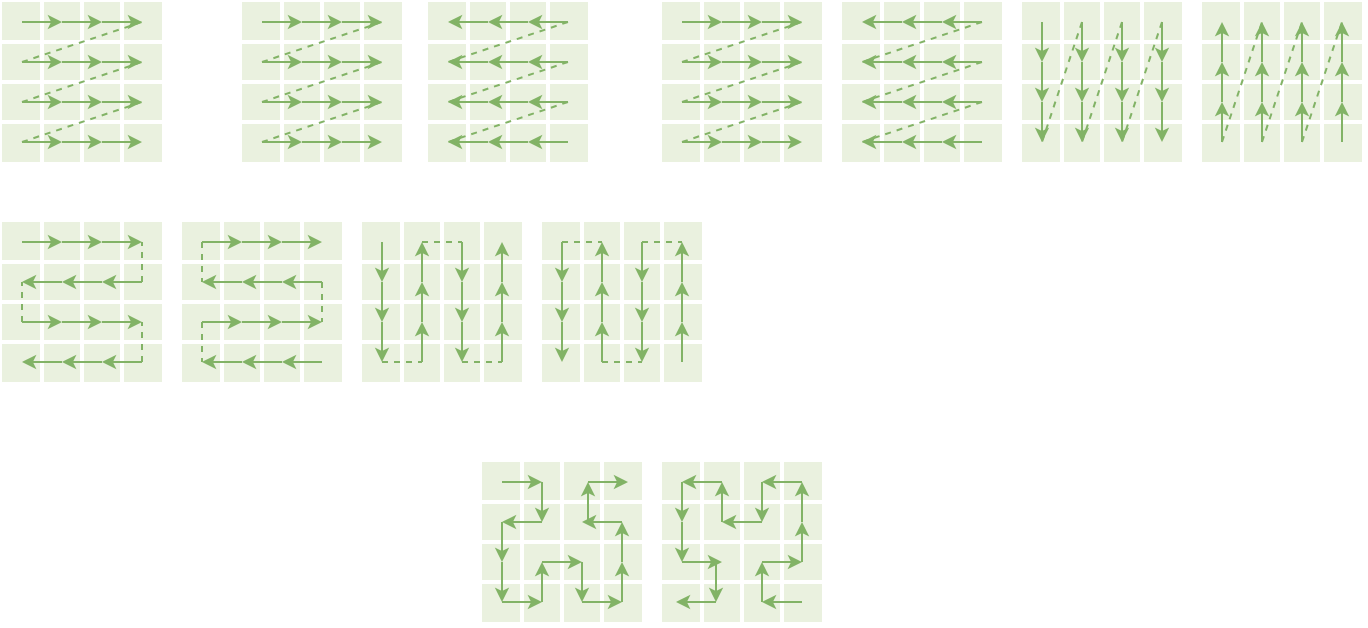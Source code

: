 <mxfile version="27.0.9">
  <diagram id="XOx7M3hFjKDRTRTYQ7Px" name="第 1 页">
    <mxGraphModel dx="862" dy="453" grid="1" gridSize="10" guides="1" tooltips="1" connect="1" arrows="1" fold="0" page="1" pageScale="1" pageWidth="826" pageHeight="1169" background="none" math="1" shadow="0">
      <root>
        <mxCell id="0" />
        <mxCell id="1" parent="0" />
        <mxCell id="2nwuJbsm_z7F0_B4Owl_-17" value="" style="group" parent="1" vertex="1" connectable="0">
          <mxGeometry x="120" y="100" width="80" height="80" as="geometry" />
        </mxCell>
        <mxCell id="2nwuJbsm_z7F0_B4Owl_-18" value="" style="group" parent="2nwuJbsm_z7F0_B4Owl_-17" vertex="1" connectable="0">
          <mxGeometry width="80" height="80" as="geometry" />
        </mxCell>
        <mxCell id="2nwuJbsm_z7F0_B4Owl_-19" value="" style="whiteSpace=wrap;html=1;aspect=fixed;fillColor=light-dark(#eaf1df, #1F2F1E);strokeColor=none;" parent="2nwuJbsm_z7F0_B4Owl_-18" vertex="1">
          <mxGeometry width="80" height="80" as="geometry" />
        </mxCell>
        <mxCell id="2nwuJbsm_z7F0_B4Owl_-20" value="" style="endArrow=none;html=1;rounded=0;exitX=0;exitY=0.25;exitDx=0;exitDy=0;entryX=1;entryY=0.25;entryDx=0;entryDy=0;strokeWidth=2;strokeColor=#FFFFFF;" parent="2nwuJbsm_z7F0_B4Owl_-18" source="2nwuJbsm_z7F0_B4Owl_-19" target="2nwuJbsm_z7F0_B4Owl_-19" edge="1">
          <mxGeometry width="50" height="50" relative="1" as="geometry">
            <mxPoint x="30" y="250" as="sourcePoint" />
            <mxPoint x="80" y="200" as="targetPoint" />
          </mxGeometry>
        </mxCell>
        <mxCell id="2nwuJbsm_z7F0_B4Owl_-21" value="" style="endArrow=none;html=1;rounded=0;exitX=0;exitY=0.5;exitDx=0;exitDy=0;entryX=1;entryY=0.5;entryDx=0;entryDy=0;strokeColor=#FFFFFF;strokeWidth=2;" parent="2nwuJbsm_z7F0_B4Owl_-18" source="2nwuJbsm_z7F0_B4Owl_-19" target="2nwuJbsm_z7F0_B4Owl_-19" edge="1">
          <mxGeometry width="50" height="50" relative="1" as="geometry">
            <mxPoint x="110" y="190" as="sourcePoint" />
            <mxPoint x="190" y="190" as="targetPoint" />
          </mxGeometry>
        </mxCell>
        <mxCell id="2nwuJbsm_z7F0_B4Owl_-22" value="" style="endArrow=none;html=1;rounded=0;exitX=0;exitY=0.75;exitDx=0;exitDy=0;entryX=1;entryY=0.75;entryDx=0;entryDy=0;strokeWidth=2;strokeColor=#FFFFFF;" parent="2nwuJbsm_z7F0_B4Owl_-18" source="2nwuJbsm_z7F0_B4Owl_-19" target="2nwuJbsm_z7F0_B4Owl_-19" edge="1">
          <mxGeometry width="50" height="50" relative="1" as="geometry">
            <mxPoint x="150" y="120" as="sourcePoint" />
            <mxPoint x="230" y="120" as="targetPoint" />
          </mxGeometry>
        </mxCell>
        <mxCell id="2nwuJbsm_z7F0_B4Owl_-23" value="" style="endArrow=none;html=1;rounded=0;exitX=0.25;exitY=1;exitDx=0;exitDy=0;entryX=0.25;entryY=0;entryDx=0;entryDy=0;strokeWidth=2;strokeColor=#FFFFFF;" parent="2nwuJbsm_z7F0_B4Owl_-18" source="2nwuJbsm_z7F0_B4Owl_-19" target="2nwuJbsm_z7F0_B4Owl_-19" edge="1">
          <mxGeometry width="50" height="50" relative="1" as="geometry">
            <mxPoint x="120" y="120" as="sourcePoint" />
            <mxPoint x="200" y="120" as="targetPoint" />
          </mxGeometry>
        </mxCell>
        <mxCell id="2nwuJbsm_z7F0_B4Owl_-24" value="" style="endArrow=none;html=1;rounded=0;exitX=0.5;exitY=1;exitDx=0;exitDy=0;entryX=0.5;entryY=0;entryDx=0;entryDy=0;strokeWidth=2;strokeColor=#FFFFFF;" parent="2nwuJbsm_z7F0_B4Owl_-18" source="2nwuJbsm_z7F0_B4Owl_-19" target="2nwuJbsm_z7F0_B4Owl_-19" edge="1">
          <mxGeometry width="50" height="50" relative="1" as="geometry">
            <mxPoint x="180" y="110" as="sourcePoint" />
            <mxPoint x="260" y="110" as="targetPoint" />
          </mxGeometry>
        </mxCell>
        <mxCell id="2nwuJbsm_z7F0_B4Owl_-25" value="" style="endArrow=none;html=1;rounded=0;exitX=0.75;exitY=1;exitDx=0;exitDy=0;entryX=0.75;entryY=0;entryDx=0;entryDy=0;strokeWidth=2;strokeColor=#FFFFFF;" parent="2nwuJbsm_z7F0_B4Owl_-18" source="2nwuJbsm_z7F0_B4Owl_-19" target="2nwuJbsm_z7F0_B4Owl_-19" edge="1">
          <mxGeometry width="50" height="50" relative="1" as="geometry">
            <mxPoint x="190" y="90" as="sourcePoint" />
            <mxPoint x="270" y="90" as="targetPoint" />
          </mxGeometry>
        </mxCell>
        <mxCell id="2nwuJbsm_z7F0_B4Owl_-26" value="" style="endArrow=classic;html=1;rounded=0;endSize=4;fillColor=#d5e8d4;strokeColor=#82b366;" parent="2nwuJbsm_z7F0_B4Owl_-18" edge="1">
          <mxGeometry width="50" height="50" relative="1" as="geometry">
            <mxPoint x="10" y="10" as="sourcePoint" />
            <mxPoint x="30" y="10" as="targetPoint" />
          </mxGeometry>
        </mxCell>
        <mxCell id="2nwuJbsm_z7F0_B4Owl_-27" value="" style="endArrow=classic;html=1;rounded=0;endSize=4;fillColor=#d5e8d4;strokeColor=#82b366;" parent="2nwuJbsm_z7F0_B4Owl_-18" edge="1">
          <mxGeometry width="50" height="50" relative="1" as="geometry">
            <mxPoint x="30" y="10" as="sourcePoint" />
            <mxPoint x="50" y="10" as="targetPoint" />
          </mxGeometry>
        </mxCell>
        <mxCell id="2nwuJbsm_z7F0_B4Owl_-28" value="" style="endArrow=classic;html=1;rounded=0;endSize=4;fillColor=#d5e8d4;strokeColor=#82b366;" parent="2nwuJbsm_z7F0_B4Owl_-18" edge="1">
          <mxGeometry width="50" height="50" relative="1" as="geometry">
            <mxPoint x="50" y="10" as="sourcePoint" />
            <mxPoint x="70" y="10" as="targetPoint" />
          </mxGeometry>
        </mxCell>
        <mxCell id="2nwuJbsm_z7F0_B4Owl_-29" value="" style="endArrow=classic;html=1;rounded=0;endSize=4;fillColor=#d5e8d4;strokeColor=#82b366;" parent="2nwuJbsm_z7F0_B4Owl_-18" edge="1">
          <mxGeometry width="50" height="50" relative="1" as="geometry">
            <mxPoint x="10" y="50" as="sourcePoint" />
            <mxPoint x="30" y="50" as="targetPoint" />
          </mxGeometry>
        </mxCell>
        <mxCell id="2nwuJbsm_z7F0_B4Owl_-30" value="" style="endArrow=classic;html=1;rounded=0;endSize=4;fillColor=#d5e8d4;strokeColor=#82b366;" parent="2nwuJbsm_z7F0_B4Owl_-18" edge="1">
          <mxGeometry width="50" height="50" relative="1" as="geometry">
            <mxPoint x="30" y="50" as="sourcePoint" />
            <mxPoint x="50" y="50" as="targetPoint" />
          </mxGeometry>
        </mxCell>
        <mxCell id="2nwuJbsm_z7F0_B4Owl_-31" value="" style="endArrow=classic;html=1;rounded=0;endSize=4;fillColor=#d5e8d4;strokeColor=#82b366;" parent="2nwuJbsm_z7F0_B4Owl_-18" edge="1">
          <mxGeometry width="50" height="50" relative="1" as="geometry">
            <mxPoint x="50" y="50" as="sourcePoint" />
            <mxPoint x="70" y="50" as="targetPoint" />
          </mxGeometry>
        </mxCell>
        <mxCell id="2nwuJbsm_z7F0_B4Owl_-32" value="" style="endArrow=classic;html=1;rounded=0;endSize=4;fillColor=#d5e8d4;strokeColor=#82b366;" parent="2nwuJbsm_z7F0_B4Owl_-18" edge="1">
          <mxGeometry width="50" height="50" relative="1" as="geometry">
            <mxPoint x="50" y="30" as="sourcePoint" />
            <mxPoint x="70" y="30" as="targetPoint" />
          </mxGeometry>
        </mxCell>
        <mxCell id="2nwuJbsm_z7F0_B4Owl_-33" value="" style="endArrow=classic;html=1;rounded=0;endSize=4;fillColor=#d5e8d4;strokeColor=#82b366;" parent="2nwuJbsm_z7F0_B4Owl_-18" edge="1">
          <mxGeometry width="50" height="50" relative="1" as="geometry">
            <mxPoint x="30" y="30" as="sourcePoint" />
            <mxPoint x="50" y="30" as="targetPoint" />
          </mxGeometry>
        </mxCell>
        <mxCell id="2nwuJbsm_z7F0_B4Owl_-34" value="" style="endArrow=classic;html=1;rounded=0;endSize=4;fillColor=#d5e8d4;strokeColor=#82b366;" parent="2nwuJbsm_z7F0_B4Owl_-18" edge="1">
          <mxGeometry width="50" height="50" relative="1" as="geometry">
            <mxPoint x="10" y="30" as="sourcePoint" />
            <mxPoint x="30" y="30" as="targetPoint" />
          </mxGeometry>
        </mxCell>
        <mxCell id="2nwuJbsm_z7F0_B4Owl_-35" value="" style="endArrow=classic;html=1;rounded=0;endSize=4;fillColor=#d5e8d4;strokeColor=#82b366;" parent="2nwuJbsm_z7F0_B4Owl_-18" edge="1">
          <mxGeometry width="50" height="50" relative="1" as="geometry">
            <mxPoint x="50" y="70" as="sourcePoint" />
            <mxPoint x="70" y="70" as="targetPoint" />
          </mxGeometry>
        </mxCell>
        <mxCell id="2nwuJbsm_z7F0_B4Owl_-36" value="" style="endArrow=classic;html=1;rounded=0;endSize=4;fillColor=#d5e8d4;strokeColor=#82b366;" parent="2nwuJbsm_z7F0_B4Owl_-18" edge="1">
          <mxGeometry width="50" height="50" relative="1" as="geometry">
            <mxPoint x="30" y="70" as="sourcePoint" />
            <mxPoint x="50" y="70" as="targetPoint" />
          </mxGeometry>
        </mxCell>
        <mxCell id="2nwuJbsm_z7F0_B4Owl_-37" value="" style="endArrow=classic;html=1;rounded=0;endSize=4;fillColor=#d5e8d4;strokeColor=#82b366;" parent="2nwuJbsm_z7F0_B4Owl_-18" edge="1">
          <mxGeometry width="50" height="50" relative="1" as="geometry">
            <mxPoint x="10" y="70" as="sourcePoint" />
            <mxPoint x="30" y="70" as="targetPoint" />
          </mxGeometry>
        </mxCell>
        <mxCell id="2nwuJbsm_z7F0_B4Owl_-38" value="" style="endArrow=none;dashed=1;html=1;rounded=0;fillColor=#d5e8d4;strokeColor=#82b366;" parent="2nwuJbsm_z7F0_B4Owl_-17" edge="1">
          <mxGeometry width="50" height="50" relative="1" as="geometry">
            <mxPoint x="10" y="30" as="sourcePoint" />
            <mxPoint x="70" y="10" as="targetPoint" />
          </mxGeometry>
        </mxCell>
        <mxCell id="2nwuJbsm_z7F0_B4Owl_-39" value="" style="endArrow=none;dashed=1;html=1;rounded=0;fillColor=#d5e8d4;strokeColor=#82b366;" parent="2nwuJbsm_z7F0_B4Owl_-17" edge="1">
          <mxGeometry width="50" height="50" relative="1" as="geometry">
            <mxPoint x="10" y="50" as="sourcePoint" />
            <mxPoint x="70" y="30" as="targetPoint" />
          </mxGeometry>
        </mxCell>
        <mxCell id="2nwuJbsm_z7F0_B4Owl_-40" value="" style="endArrow=none;dashed=1;html=1;rounded=0;fillColor=#d5e8d4;strokeColor=#82b366;" parent="2nwuJbsm_z7F0_B4Owl_-17" edge="1">
          <mxGeometry width="50" height="50" relative="1" as="geometry">
            <mxPoint x="10" y="70" as="sourcePoint" />
            <mxPoint x="70" y="50" as="targetPoint" />
          </mxGeometry>
        </mxCell>
        <mxCell id="2nwuJbsm_z7F0_B4Owl_-41" value="" style="group;flipH=0;direction=north;" parent="1" vertex="1" connectable="0">
          <mxGeometry x="333" y="100" width="80" height="80" as="geometry" />
        </mxCell>
        <mxCell id="2nwuJbsm_z7F0_B4Owl_-42" value="" style="group;direction=north;" parent="2nwuJbsm_z7F0_B4Owl_-41" vertex="1" connectable="0">
          <mxGeometry width="80" height="80" as="geometry" />
        </mxCell>
        <mxCell id="2nwuJbsm_z7F0_B4Owl_-43" value="" style="whiteSpace=wrap;html=1;aspect=fixed;fillColor=light-dark(#eaf1df, #1F2F1E);strokeColor=none;direction=north;" parent="2nwuJbsm_z7F0_B4Owl_-42" vertex="1">
          <mxGeometry width="80" height="80" as="geometry" />
        </mxCell>
        <mxCell id="2nwuJbsm_z7F0_B4Owl_-44" value="" style="endArrow=none;html=1;rounded=0;exitX=1;exitY=0.25;exitDx=0;exitDy=0;entryX=0;entryY=0.25;entryDx=0;entryDy=0;strokeWidth=2;strokeColor=#FFFFFF;" parent="2nwuJbsm_z7F0_B4Owl_-42" source="2nwuJbsm_z7F0_B4Owl_-43" target="2nwuJbsm_z7F0_B4Owl_-43" edge="1">
          <mxGeometry width="50" height="50" relative="1" as="geometry">
            <mxPoint x="80" y="200" as="sourcePoint" />
            <mxPoint x="30" y="250" as="targetPoint" />
          </mxGeometry>
        </mxCell>
        <mxCell id="2nwuJbsm_z7F0_B4Owl_-45" value="" style="endArrow=none;html=1;rounded=0;exitX=1;exitY=0.5;exitDx=0;exitDy=0;entryX=0;entryY=0.5;entryDx=0;entryDy=0;strokeColor=#FFFFFF;strokeWidth=2;" parent="2nwuJbsm_z7F0_B4Owl_-42" source="2nwuJbsm_z7F0_B4Owl_-43" target="2nwuJbsm_z7F0_B4Owl_-43" edge="1">
          <mxGeometry width="50" height="50" relative="1" as="geometry">
            <mxPoint x="190" y="190" as="sourcePoint" />
            <mxPoint x="110" y="190" as="targetPoint" />
          </mxGeometry>
        </mxCell>
        <mxCell id="2nwuJbsm_z7F0_B4Owl_-46" value="" style="endArrow=none;html=1;rounded=0;exitX=1;exitY=0.75;exitDx=0;exitDy=0;entryX=0;entryY=0.75;entryDx=0;entryDy=0;strokeWidth=2;strokeColor=#FFFFFF;" parent="2nwuJbsm_z7F0_B4Owl_-42" source="2nwuJbsm_z7F0_B4Owl_-43" target="2nwuJbsm_z7F0_B4Owl_-43" edge="1">
          <mxGeometry width="50" height="50" relative="1" as="geometry">
            <mxPoint x="230" y="120" as="sourcePoint" />
            <mxPoint x="150" y="120" as="targetPoint" />
          </mxGeometry>
        </mxCell>
        <mxCell id="2nwuJbsm_z7F0_B4Owl_-47" value="" style="endArrow=none;html=1;rounded=0;exitX=0.25;exitY=0;exitDx=0;exitDy=0;entryX=0.25;entryY=1;entryDx=0;entryDy=0;strokeWidth=2;strokeColor=#FFFFFF;" parent="2nwuJbsm_z7F0_B4Owl_-42" source="2nwuJbsm_z7F0_B4Owl_-43" target="2nwuJbsm_z7F0_B4Owl_-43" edge="1">
          <mxGeometry width="50" height="50" relative="1" as="geometry">
            <mxPoint x="200" y="120" as="sourcePoint" />
            <mxPoint x="120" y="120" as="targetPoint" />
          </mxGeometry>
        </mxCell>
        <mxCell id="2nwuJbsm_z7F0_B4Owl_-48" value="" style="endArrow=none;html=1;rounded=0;exitX=0.5;exitY=0;exitDx=0;exitDy=0;entryX=0.5;entryY=1;entryDx=0;entryDy=0;strokeWidth=2;strokeColor=#FFFFFF;" parent="2nwuJbsm_z7F0_B4Owl_-42" source="2nwuJbsm_z7F0_B4Owl_-43" target="2nwuJbsm_z7F0_B4Owl_-43" edge="1">
          <mxGeometry width="50" height="50" relative="1" as="geometry">
            <mxPoint x="260" y="110" as="sourcePoint" />
            <mxPoint x="180" y="110" as="targetPoint" />
          </mxGeometry>
        </mxCell>
        <mxCell id="2nwuJbsm_z7F0_B4Owl_-49" value="" style="endArrow=none;html=1;rounded=0;exitX=0.75;exitY=0;exitDx=0;exitDy=0;entryX=0.75;entryY=1;entryDx=0;entryDy=0;strokeWidth=2;strokeColor=#FFFFFF;" parent="2nwuJbsm_z7F0_B4Owl_-42" source="2nwuJbsm_z7F0_B4Owl_-43" target="2nwuJbsm_z7F0_B4Owl_-43" edge="1">
          <mxGeometry width="50" height="50" relative="1" as="geometry">
            <mxPoint x="270" y="90" as="sourcePoint" />
            <mxPoint x="190" y="90" as="targetPoint" />
          </mxGeometry>
        </mxCell>
        <mxCell id="2nwuJbsm_z7F0_B4Owl_-50" value="" style="endArrow=classic;html=1;rounded=0;endSize=4;fillColor=#d5e8d4;strokeColor=#82b366;" parent="2nwuJbsm_z7F0_B4Owl_-42" edge="1">
          <mxGeometry width="50" height="50" relative="1" as="geometry">
            <mxPoint x="30" y="10" as="sourcePoint" />
            <mxPoint x="10" y="10" as="targetPoint" />
          </mxGeometry>
        </mxCell>
        <mxCell id="2nwuJbsm_z7F0_B4Owl_-51" value="" style="endArrow=classic;html=1;rounded=0;endSize=4;fillColor=#d5e8d4;strokeColor=#82b366;" parent="2nwuJbsm_z7F0_B4Owl_-42" edge="1">
          <mxGeometry width="50" height="50" relative="1" as="geometry">
            <mxPoint x="50" y="10" as="sourcePoint" />
            <mxPoint x="30" y="10" as="targetPoint" />
          </mxGeometry>
        </mxCell>
        <mxCell id="2nwuJbsm_z7F0_B4Owl_-52" value="" style="endArrow=classic;html=1;rounded=0;endSize=4;fillColor=#d5e8d4;strokeColor=#82b366;" parent="2nwuJbsm_z7F0_B4Owl_-42" edge="1">
          <mxGeometry width="50" height="50" relative="1" as="geometry">
            <mxPoint x="70" y="10" as="sourcePoint" />
            <mxPoint x="50" y="10" as="targetPoint" />
          </mxGeometry>
        </mxCell>
        <mxCell id="2nwuJbsm_z7F0_B4Owl_-53" value="" style="endArrow=classic;html=1;rounded=0;endSize=4;fillColor=#d5e8d4;strokeColor=#82b366;" parent="2nwuJbsm_z7F0_B4Owl_-42" edge="1">
          <mxGeometry width="50" height="50" relative="1" as="geometry">
            <mxPoint x="30" y="50" as="sourcePoint" />
            <mxPoint x="10" y="50" as="targetPoint" />
          </mxGeometry>
        </mxCell>
        <mxCell id="2nwuJbsm_z7F0_B4Owl_-54" value="" style="endArrow=classic;html=1;rounded=0;endSize=4;fillColor=#d5e8d4;strokeColor=#82b366;" parent="2nwuJbsm_z7F0_B4Owl_-42" edge="1">
          <mxGeometry width="50" height="50" relative="1" as="geometry">
            <mxPoint x="50" y="50" as="sourcePoint" />
            <mxPoint x="30" y="50" as="targetPoint" />
          </mxGeometry>
        </mxCell>
        <mxCell id="2nwuJbsm_z7F0_B4Owl_-55" value="" style="endArrow=classic;html=1;rounded=0;endSize=4;fillColor=#d5e8d4;strokeColor=#82b366;" parent="2nwuJbsm_z7F0_B4Owl_-42" edge="1">
          <mxGeometry width="50" height="50" relative="1" as="geometry">
            <mxPoint x="70" y="50" as="sourcePoint" />
            <mxPoint x="50" y="50" as="targetPoint" />
          </mxGeometry>
        </mxCell>
        <mxCell id="2nwuJbsm_z7F0_B4Owl_-56" value="" style="endArrow=classic;html=1;rounded=0;endSize=4;fillColor=#d5e8d4;strokeColor=#82b366;" parent="2nwuJbsm_z7F0_B4Owl_-42" edge="1">
          <mxGeometry width="50" height="50" relative="1" as="geometry">
            <mxPoint x="70" y="30" as="sourcePoint" />
            <mxPoint x="50" y="30" as="targetPoint" />
          </mxGeometry>
        </mxCell>
        <mxCell id="2nwuJbsm_z7F0_B4Owl_-57" value="" style="endArrow=classic;html=1;rounded=0;endSize=4;fillColor=#d5e8d4;strokeColor=#82b366;" parent="2nwuJbsm_z7F0_B4Owl_-42" edge="1">
          <mxGeometry width="50" height="50" relative="1" as="geometry">
            <mxPoint x="50" y="30" as="sourcePoint" />
            <mxPoint x="30" y="30" as="targetPoint" />
          </mxGeometry>
        </mxCell>
        <mxCell id="2nwuJbsm_z7F0_B4Owl_-58" value="" style="endArrow=classic;html=1;rounded=0;endSize=4;fillColor=#d5e8d4;strokeColor=#82b366;" parent="2nwuJbsm_z7F0_B4Owl_-42" edge="1">
          <mxGeometry width="50" height="50" relative="1" as="geometry">
            <mxPoint x="30" y="30" as="sourcePoint" />
            <mxPoint x="10" y="30" as="targetPoint" />
          </mxGeometry>
        </mxCell>
        <mxCell id="2nwuJbsm_z7F0_B4Owl_-59" value="" style="endArrow=classic;html=1;rounded=0;endSize=4;fillColor=#d5e8d4;strokeColor=#82b366;" parent="2nwuJbsm_z7F0_B4Owl_-42" edge="1">
          <mxGeometry width="50" height="50" relative="1" as="geometry">
            <mxPoint x="70" y="70" as="sourcePoint" />
            <mxPoint x="50" y="70" as="targetPoint" />
          </mxGeometry>
        </mxCell>
        <mxCell id="2nwuJbsm_z7F0_B4Owl_-60" value="" style="endArrow=classic;html=1;rounded=0;endSize=4;fillColor=#d5e8d4;strokeColor=#82b366;" parent="2nwuJbsm_z7F0_B4Owl_-42" edge="1">
          <mxGeometry width="50" height="50" relative="1" as="geometry">
            <mxPoint x="50" y="70" as="sourcePoint" />
            <mxPoint x="30" y="70" as="targetPoint" />
          </mxGeometry>
        </mxCell>
        <mxCell id="2nwuJbsm_z7F0_B4Owl_-61" value="" style="endArrow=classic;html=1;rounded=0;endSize=4;fillColor=#d5e8d4;strokeColor=#82b366;" parent="2nwuJbsm_z7F0_B4Owl_-42" edge="1">
          <mxGeometry width="50" height="50" relative="1" as="geometry">
            <mxPoint x="30" y="70" as="sourcePoint" />
            <mxPoint x="10" y="70" as="targetPoint" />
          </mxGeometry>
        </mxCell>
        <mxCell id="2nwuJbsm_z7F0_B4Owl_-62" value="" style="endArrow=none;dashed=1;html=1;rounded=0;fillColor=#d5e8d4;strokeColor=#82b366;" parent="2nwuJbsm_z7F0_B4Owl_-41" edge="1">
          <mxGeometry width="50" height="50" relative="1" as="geometry">
            <mxPoint x="70" y="10" as="sourcePoint" />
            <mxPoint x="10" y="30" as="targetPoint" />
          </mxGeometry>
        </mxCell>
        <mxCell id="2nwuJbsm_z7F0_B4Owl_-63" value="" style="endArrow=none;dashed=1;html=1;rounded=0;fillColor=#d5e8d4;strokeColor=#82b366;" parent="2nwuJbsm_z7F0_B4Owl_-41" edge="1">
          <mxGeometry width="50" height="50" relative="1" as="geometry">
            <mxPoint x="70" y="30" as="sourcePoint" />
            <mxPoint x="10" y="50" as="targetPoint" />
          </mxGeometry>
        </mxCell>
        <mxCell id="2nwuJbsm_z7F0_B4Owl_-64" value="" style="endArrow=none;dashed=1;html=1;rounded=0;fillColor=#d5e8d4;strokeColor=#82b366;" parent="2nwuJbsm_z7F0_B4Owl_-41" edge="1">
          <mxGeometry width="50" height="50" relative="1" as="geometry">
            <mxPoint x="70" y="50" as="sourcePoint" />
            <mxPoint x="10" y="70" as="targetPoint" />
          </mxGeometry>
        </mxCell>
        <mxCell id="2nwuJbsm_z7F0_B4Owl_-89" value="" style="group" parent="1" vertex="1" connectable="0">
          <mxGeometry x="240" y="100" width="80" height="80" as="geometry" />
        </mxCell>
        <mxCell id="2nwuJbsm_z7F0_B4Owl_-90" value="" style="group" parent="2nwuJbsm_z7F0_B4Owl_-89" vertex="1" connectable="0">
          <mxGeometry width="80" height="80" as="geometry" />
        </mxCell>
        <mxCell id="2nwuJbsm_z7F0_B4Owl_-91" value="" style="whiteSpace=wrap;html=1;aspect=fixed;fillColor=light-dark(#eaf1df, #1F2F1E);strokeColor=none;" parent="2nwuJbsm_z7F0_B4Owl_-90" vertex="1">
          <mxGeometry width="80" height="80" as="geometry" />
        </mxCell>
        <mxCell id="2nwuJbsm_z7F0_B4Owl_-92" value="" style="endArrow=none;html=1;rounded=0;exitX=0;exitY=0.25;exitDx=0;exitDy=0;entryX=1;entryY=0.25;entryDx=0;entryDy=0;strokeWidth=2;strokeColor=#FFFFFF;" parent="2nwuJbsm_z7F0_B4Owl_-90" source="2nwuJbsm_z7F0_B4Owl_-91" target="2nwuJbsm_z7F0_B4Owl_-91" edge="1">
          <mxGeometry width="50" height="50" relative="1" as="geometry">
            <mxPoint x="30" y="250" as="sourcePoint" />
            <mxPoint x="80" y="200" as="targetPoint" />
          </mxGeometry>
        </mxCell>
        <mxCell id="2nwuJbsm_z7F0_B4Owl_-93" value="" style="endArrow=none;html=1;rounded=0;exitX=0;exitY=0.5;exitDx=0;exitDy=0;entryX=1;entryY=0.5;entryDx=0;entryDy=0;strokeColor=#FFFFFF;strokeWidth=2;" parent="2nwuJbsm_z7F0_B4Owl_-90" source="2nwuJbsm_z7F0_B4Owl_-91" target="2nwuJbsm_z7F0_B4Owl_-91" edge="1">
          <mxGeometry width="50" height="50" relative="1" as="geometry">
            <mxPoint x="110" y="190" as="sourcePoint" />
            <mxPoint x="190" y="190" as="targetPoint" />
          </mxGeometry>
        </mxCell>
        <mxCell id="2nwuJbsm_z7F0_B4Owl_-94" value="" style="endArrow=none;html=1;rounded=0;exitX=0;exitY=0.75;exitDx=0;exitDy=0;entryX=1;entryY=0.75;entryDx=0;entryDy=0;strokeWidth=2;strokeColor=#FFFFFF;" parent="2nwuJbsm_z7F0_B4Owl_-90" source="2nwuJbsm_z7F0_B4Owl_-91" target="2nwuJbsm_z7F0_B4Owl_-91" edge="1">
          <mxGeometry width="50" height="50" relative="1" as="geometry">
            <mxPoint x="150" y="120" as="sourcePoint" />
            <mxPoint x="230" y="120" as="targetPoint" />
          </mxGeometry>
        </mxCell>
        <mxCell id="2nwuJbsm_z7F0_B4Owl_-95" value="" style="endArrow=none;html=1;rounded=0;exitX=0.25;exitY=1;exitDx=0;exitDy=0;entryX=0.25;entryY=0;entryDx=0;entryDy=0;strokeWidth=2;strokeColor=#FFFFFF;" parent="2nwuJbsm_z7F0_B4Owl_-90" source="2nwuJbsm_z7F0_B4Owl_-91" target="2nwuJbsm_z7F0_B4Owl_-91" edge="1">
          <mxGeometry width="50" height="50" relative="1" as="geometry">
            <mxPoint x="120" y="120" as="sourcePoint" />
            <mxPoint x="200" y="120" as="targetPoint" />
          </mxGeometry>
        </mxCell>
        <mxCell id="2nwuJbsm_z7F0_B4Owl_-96" value="" style="endArrow=none;html=1;rounded=0;exitX=0.5;exitY=1;exitDx=0;exitDy=0;entryX=0.5;entryY=0;entryDx=0;entryDy=0;strokeWidth=2;strokeColor=#FFFFFF;" parent="2nwuJbsm_z7F0_B4Owl_-90" source="2nwuJbsm_z7F0_B4Owl_-91" target="2nwuJbsm_z7F0_B4Owl_-91" edge="1">
          <mxGeometry width="50" height="50" relative="1" as="geometry">
            <mxPoint x="180" y="110" as="sourcePoint" />
            <mxPoint x="260" y="110" as="targetPoint" />
          </mxGeometry>
        </mxCell>
        <mxCell id="2nwuJbsm_z7F0_B4Owl_-97" value="" style="endArrow=none;html=1;rounded=0;exitX=0.75;exitY=1;exitDx=0;exitDy=0;entryX=0.75;entryY=0;entryDx=0;entryDy=0;strokeWidth=2;strokeColor=#FFFFFF;" parent="2nwuJbsm_z7F0_B4Owl_-90" source="2nwuJbsm_z7F0_B4Owl_-91" target="2nwuJbsm_z7F0_B4Owl_-91" edge="1">
          <mxGeometry width="50" height="50" relative="1" as="geometry">
            <mxPoint x="190" y="90" as="sourcePoint" />
            <mxPoint x="270" y="90" as="targetPoint" />
          </mxGeometry>
        </mxCell>
        <mxCell id="2nwuJbsm_z7F0_B4Owl_-98" value="" style="endArrow=classic;html=1;rounded=0;endSize=4;fillColor=#d5e8d4;strokeColor=#82b366;" parent="2nwuJbsm_z7F0_B4Owl_-90" edge="1">
          <mxGeometry width="50" height="50" relative="1" as="geometry">
            <mxPoint x="10" y="10" as="sourcePoint" />
            <mxPoint x="30" y="10" as="targetPoint" />
          </mxGeometry>
        </mxCell>
        <mxCell id="2nwuJbsm_z7F0_B4Owl_-99" value="" style="endArrow=classic;html=1;rounded=0;endSize=4;fillColor=#d5e8d4;strokeColor=#82b366;" parent="2nwuJbsm_z7F0_B4Owl_-90" edge="1">
          <mxGeometry width="50" height="50" relative="1" as="geometry">
            <mxPoint x="30" y="10" as="sourcePoint" />
            <mxPoint x="50" y="10" as="targetPoint" />
          </mxGeometry>
        </mxCell>
        <mxCell id="2nwuJbsm_z7F0_B4Owl_-100" value="" style="endArrow=classic;html=1;rounded=0;endSize=4;fillColor=#d5e8d4;strokeColor=#82b366;" parent="2nwuJbsm_z7F0_B4Owl_-90" edge="1">
          <mxGeometry width="50" height="50" relative="1" as="geometry">
            <mxPoint x="50" y="10" as="sourcePoint" />
            <mxPoint x="70" y="10" as="targetPoint" />
          </mxGeometry>
        </mxCell>
        <mxCell id="2nwuJbsm_z7F0_B4Owl_-101" value="" style="endArrow=classic;html=1;rounded=0;endSize=4;fillColor=#d5e8d4;strokeColor=#82b366;" parent="2nwuJbsm_z7F0_B4Owl_-90" edge="1">
          <mxGeometry width="50" height="50" relative="1" as="geometry">
            <mxPoint x="10" y="50" as="sourcePoint" />
            <mxPoint x="30" y="50" as="targetPoint" />
          </mxGeometry>
        </mxCell>
        <mxCell id="2nwuJbsm_z7F0_B4Owl_-102" value="" style="endArrow=classic;html=1;rounded=0;endSize=4;fillColor=#d5e8d4;strokeColor=#82b366;" parent="2nwuJbsm_z7F0_B4Owl_-90" edge="1">
          <mxGeometry width="50" height="50" relative="1" as="geometry">
            <mxPoint x="30" y="50" as="sourcePoint" />
            <mxPoint x="50" y="50" as="targetPoint" />
          </mxGeometry>
        </mxCell>
        <mxCell id="2nwuJbsm_z7F0_B4Owl_-103" value="" style="endArrow=classic;html=1;rounded=0;endSize=4;fillColor=#d5e8d4;strokeColor=#82b366;" parent="2nwuJbsm_z7F0_B4Owl_-90" edge="1">
          <mxGeometry width="50" height="50" relative="1" as="geometry">
            <mxPoint x="50" y="50" as="sourcePoint" />
            <mxPoint x="70" y="50" as="targetPoint" />
          </mxGeometry>
        </mxCell>
        <mxCell id="2nwuJbsm_z7F0_B4Owl_-104" value="" style="endArrow=classic;html=1;rounded=0;endSize=4;fillColor=#d5e8d4;strokeColor=#82b366;" parent="2nwuJbsm_z7F0_B4Owl_-90" edge="1">
          <mxGeometry width="50" height="50" relative="1" as="geometry">
            <mxPoint x="50" y="30" as="sourcePoint" />
            <mxPoint x="70" y="30" as="targetPoint" />
          </mxGeometry>
        </mxCell>
        <mxCell id="2nwuJbsm_z7F0_B4Owl_-105" value="" style="endArrow=classic;html=1;rounded=0;endSize=4;fillColor=#d5e8d4;strokeColor=#82b366;" parent="2nwuJbsm_z7F0_B4Owl_-90" edge="1">
          <mxGeometry width="50" height="50" relative="1" as="geometry">
            <mxPoint x="30" y="30" as="sourcePoint" />
            <mxPoint x="50" y="30" as="targetPoint" />
          </mxGeometry>
        </mxCell>
        <mxCell id="2nwuJbsm_z7F0_B4Owl_-106" value="" style="endArrow=classic;html=1;rounded=0;endSize=4;fillColor=#d5e8d4;strokeColor=#82b366;" parent="2nwuJbsm_z7F0_B4Owl_-90" edge="1">
          <mxGeometry width="50" height="50" relative="1" as="geometry">
            <mxPoint x="10" y="30" as="sourcePoint" />
            <mxPoint x="30" y="30" as="targetPoint" />
          </mxGeometry>
        </mxCell>
        <mxCell id="2nwuJbsm_z7F0_B4Owl_-107" value="" style="endArrow=classic;html=1;rounded=0;endSize=4;fillColor=#d5e8d4;strokeColor=#82b366;" parent="2nwuJbsm_z7F0_B4Owl_-90" edge="1">
          <mxGeometry width="50" height="50" relative="1" as="geometry">
            <mxPoint x="50" y="70" as="sourcePoint" />
            <mxPoint x="70" y="70" as="targetPoint" />
          </mxGeometry>
        </mxCell>
        <mxCell id="2nwuJbsm_z7F0_B4Owl_-108" value="" style="endArrow=classic;html=1;rounded=0;endSize=4;fillColor=#d5e8d4;strokeColor=#82b366;" parent="2nwuJbsm_z7F0_B4Owl_-90" edge="1">
          <mxGeometry width="50" height="50" relative="1" as="geometry">
            <mxPoint x="30" y="70" as="sourcePoint" />
            <mxPoint x="50" y="70" as="targetPoint" />
          </mxGeometry>
        </mxCell>
        <mxCell id="2nwuJbsm_z7F0_B4Owl_-109" value="" style="endArrow=classic;html=1;rounded=0;endSize=4;fillColor=#d5e8d4;strokeColor=#82b366;" parent="2nwuJbsm_z7F0_B4Owl_-90" edge="1">
          <mxGeometry width="50" height="50" relative="1" as="geometry">
            <mxPoint x="10" y="70" as="sourcePoint" />
            <mxPoint x="30" y="70" as="targetPoint" />
          </mxGeometry>
        </mxCell>
        <mxCell id="2nwuJbsm_z7F0_B4Owl_-110" value="" style="endArrow=none;dashed=1;html=1;rounded=0;fillColor=#d5e8d4;strokeColor=#82b366;" parent="2nwuJbsm_z7F0_B4Owl_-89" edge="1">
          <mxGeometry width="50" height="50" relative="1" as="geometry">
            <mxPoint x="10" y="30" as="sourcePoint" />
            <mxPoint x="70" y="10" as="targetPoint" />
          </mxGeometry>
        </mxCell>
        <mxCell id="2nwuJbsm_z7F0_B4Owl_-111" value="" style="endArrow=none;dashed=1;html=1;rounded=0;fillColor=#d5e8d4;strokeColor=#82b366;" parent="2nwuJbsm_z7F0_B4Owl_-89" edge="1">
          <mxGeometry width="50" height="50" relative="1" as="geometry">
            <mxPoint x="10" y="50" as="sourcePoint" />
            <mxPoint x="70" y="30" as="targetPoint" />
          </mxGeometry>
        </mxCell>
        <mxCell id="2nwuJbsm_z7F0_B4Owl_-112" value="" style="endArrow=none;dashed=1;html=1;rounded=0;fillColor=#d5e8d4;strokeColor=#82b366;" parent="2nwuJbsm_z7F0_B4Owl_-89" edge="1">
          <mxGeometry width="50" height="50" relative="1" as="geometry">
            <mxPoint x="10" y="70" as="sourcePoint" />
            <mxPoint x="70" y="50" as="targetPoint" />
          </mxGeometry>
        </mxCell>
        <mxCell id="2nwuJbsm_z7F0_B4Owl_-113" value="" style="group;flipH=0;direction=north;" parent="1" vertex="1" connectable="0">
          <mxGeometry x="540" y="100" width="80" height="80" as="geometry" />
        </mxCell>
        <mxCell id="2nwuJbsm_z7F0_B4Owl_-114" value="" style="group;direction=north;" parent="2nwuJbsm_z7F0_B4Owl_-113" vertex="1" connectable="0">
          <mxGeometry width="80" height="80" as="geometry" />
        </mxCell>
        <mxCell id="2nwuJbsm_z7F0_B4Owl_-115" value="" style="whiteSpace=wrap;html=1;aspect=fixed;fillColor=light-dark(#eaf1df, #1F2F1E);strokeColor=none;direction=north;" parent="2nwuJbsm_z7F0_B4Owl_-114" vertex="1">
          <mxGeometry width="80" height="80" as="geometry" />
        </mxCell>
        <mxCell id="2nwuJbsm_z7F0_B4Owl_-116" value="" style="endArrow=none;html=1;rounded=0;exitX=1;exitY=0.25;exitDx=0;exitDy=0;entryX=0;entryY=0.25;entryDx=0;entryDy=0;strokeWidth=2;strokeColor=#FFFFFF;" parent="2nwuJbsm_z7F0_B4Owl_-114" source="2nwuJbsm_z7F0_B4Owl_-115" target="2nwuJbsm_z7F0_B4Owl_-115" edge="1">
          <mxGeometry width="50" height="50" relative="1" as="geometry">
            <mxPoint x="80" y="200" as="sourcePoint" />
            <mxPoint x="30" y="250" as="targetPoint" />
          </mxGeometry>
        </mxCell>
        <mxCell id="2nwuJbsm_z7F0_B4Owl_-117" value="" style="endArrow=none;html=1;rounded=0;exitX=1;exitY=0.5;exitDx=0;exitDy=0;entryX=0;entryY=0.5;entryDx=0;entryDy=0;strokeColor=#FFFFFF;strokeWidth=2;" parent="2nwuJbsm_z7F0_B4Owl_-114" source="2nwuJbsm_z7F0_B4Owl_-115" target="2nwuJbsm_z7F0_B4Owl_-115" edge="1">
          <mxGeometry width="50" height="50" relative="1" as="geometry">
            <mxPoint x="190" y="190" as="sourcePoint" />
            <mxPoint x="110" y="190" as="targetPoint" />
          </mxGeometry>
        </mxCell>
        <mxCell id="2nwuJbsm_z7F0_B4Owl_-118" value="" style="endArrow=none;html=1;rounded=0;exitX=1;exitY=0.75;exitDx=0;exitDy=0;entryX=0;entryY=0.75;entryDx=0;entryDy=0;strokeWidth=2;strokeColor=#FFFFFF;" parent="2nwuJbsm_z7F0_B4Owl_-114" source="2nwuJbsm_z7F0_B4Owl_-115" target="2nwuJbsm_z7F0_B4Owl_-115" edge="1">
          <mxGeometry width="50" height="50" relative="1" as="geometry">
            <mxPoint x="230" y="120" as="sourcePoint" />
            <mxPoint x="150" y="120" as="targetPoint" />
          </mxGeometry>
        </mxCell>
        <mxCell id="2nwuJbsm_z7F0_B4Owl_-119" value="" style="endArrow=none;html=1;rounded=0;exitX=0.25;exitY=0;exitDx=0;exitDy=0;entryX=0.25;entryY=1;entryDx=0;entryDy=0;strokeWidth=2;strokeColor=#FFFFFF;" parent="2nwuJbsm_z7F0_B4Owl_-114" source="2nwuJbsm_z7F0_B4Owl_-115" target="2nwuJbsm_z7F0_B4Owl_-115" edge="1">
          <mxGeometry width="50" height="50" relative="1" as="geometry">
            <mxPoint x="200" y="120" as="sourcePoint" />
            <mxPoint x="120" y="120" as="targetPoint" />
          </mxGeometry>
        </mxCell>
        <mxCell id="2nwuJbsm_z7F0_B4Owl_-120" value="" style="endArrow=none;html=1;rounded=0;exitX=0.5;exitY=0;exitDx=0;exitDy=0;entryX=0.5;entryY=1;entryDx=0;entryDy=0;strokeWidth=2;strokeColor=#FFFFFF;" parent="2nwuJbsm_z7F0_B4Owl_-114" source="2nwuJbsm_z7F0_B4Owl_-115" target="2nwuJbsm_z7F0_B4Owl_-115" edge="1">
          <mxGeometry width="50" height="50" relative="1" as="geometry">
            <mxPoint x="260" y="110" as="sourcePoint" />
            <mxPoint x="180" y="110" as="targetPoint" />
          </mxGeometry>
        </mxCell>
        <mxCell id="2nwuJbsm_z7F0_B4Owl_-121" value="" style="endArrow=none;html=1;rounded=0;exitX=0.75;exitY=0;exitDx=0;exitDy=0;entryX=0.75;entryY=1;entryDx=0;entryDy=0;strokeWidth=2;strokeColor=#FFFFFF;" parent="2nwuJbsm_z7F0_B4Owl_-114" source="2nwuJbsm_z7F0_B4Owl_-115" target="2nwuJbsm_z7F0_B4Owl_-115" edge="1">
          <mxGeometry width="50" height="50" relative="1" as="geometry">
            <mxPoint x="270" y="90" as="sourcePoint" />
            <mxPoint x="190" y="90" as="targetPoint" />
          </mxGeometry>
        </mxCell>
        <mxCell id="2nwuJbsm_z7F0_B4Owl_-122" value="" style="endArrow=classic;html=1;rounded=0;endSize=4;fillColor=#d5e8d4;strokeColor=#82b366;" parent="2nwuJbsm_z7F0_B4Owl_-114" edge="1">
          <mxGeometry width="50" height="50" relative="1" as="geometry">
            <mxPoint x="30" y="10" as="sourcePoint" />
            <mxPoint x="10" y="10" as="targetPoint" />
          </mxGeometry>
        </mxCell>
        <mxCell id="2nwuJbsm_z7F0_B4Owl_-123" value="" style="endArrow=classic;html=1;rounded=0;endSize=4;fillColor=#d5e8d4;strokeColor=#82b366;" parent="2nwuJbsm_z7F0_B4Owl_-114" edge="1">
          <mxGeometry width="50" height="50" relative="1" as="geometry">
            <mxPoint x="50" y="10" as="sourcePoint" />
            <mxPoint x="30" y="10" as="targetPoint" />
          </mxGeometry>
        </mxCell>
        <mxCell id="2nwuJbsm_z7F0_B4Owl_-124" value="" style="endArrow=classic;html=1;rounded=0;endSize=4;fillColor=#d5e8d4;strokeColor=#82b366;" parent="2nwuJbsm_z7F0_B4Owl_-114" edge="1">
          <mxGeometry width="50" height="50" relative="1" as="geometry">
            <mxPoint x="70" y="10" as="sourcePoint" />
            <mxPoint x="50" y="10" as="targetPoint" />
          </mxGeometry>
        </mxCell>
        <mxCell id="2nwuJbsm_z7F0_B4Owl_-125" value="" style="endArrow=classic;html=1;rounded=0;endSize=4;fillColor=#d5e8d4;strokeColor=#82b366;" parent="2nwuJbsm_z7F0_B4Owl_-114" edge="1">
          <mxGeometry width="50" height="50" relative="1" as="geometry">
            <mxPoint x="30" y="50" as="sourcePoint" />
            <mxPoint x="10" y="50" as="targetPoint" />
          </mxGeometry>
        </mxCell>
        <mxCell id="2nwuJbsm_z7F0_B4Owl_-126" value="" style="endArrow=classic;html=1;rounded=0;endSize=4;fillColor=#d5e8d4;strokeColor=#82b366;" parent="2nwuJbsm_z7F0_B4Owl_-114" edge="1">
          <mxGeometry width="50" height="50" relative="1" as="geometry">
            <mxPoint x="50" y="50" as="sourcePoint" />
            <mxPoint x="30" y="50" as="targetPoint" />
          </mxGeometry>
        </mxCell>
        <mxCell id="2nwuJbsm_z7F0_B4Owl_-127" value="" style="endArrow=classic;html=1;rounded=0;endSize=4;fillColor=#d5e8d4;strokeColor=#82b366;" parent="2nwuJbsm_z7F0_B4Owl_-114" edge="1">
          <mxGeometry width="50" height="50" relative="1" as="geometry">
            <mxPoint x="70" y="50" as="sourcePoint" />
            <mxPoint x="50" y="50" as="targetPoint" />
          </mxGeometry>
        </mxCell>
        <mxCell id="2nwuJbsm_z7F0_B4Owl_-128" value="" style="endArrow=classic;html=1;rounded=0;endSize=4;fillColor=#d5e8d4;strokeColor=#82b366;" parent="2nwuJbsm_z7F0_B4Owl_-114" edge="1">
          <mxGeometry width="50" height="50" relative="1" as="geometry">
            <mxPoint x="70" y="30" as="sourcePoint" />
            <mxPoint x="50" y="30" as="targetPoint" />
          </mxGeometry>
        </mxCell>
        <mxCell id="2nwuJbsm_z7F0_B4Owl_-129" value="" style="endArrow=classic;html=1;rounded=0;endSize=4;fillColor=#d5e8d4;strokeColor=#82b366;" parent="2nwuJbsm_z7F0_B4Owl_-114" edge="1">
          <mxGeometry width="50" height="50" relative="1" as="geometry">
            <mxPoint x="50" y="30" as="sourcePoint" />
            <mxPoint x="30" y="30" as="targetPoint" />
          </mxGeometry>
        </mxCell>
        <mxCell id="2nwuJbsm_z7F0_B4Owl_-130" value="" style="endArrow=classic;html=1;rounded=0;endSize=4;fillColor=#d5e8d4;strokeColor=#82b366;" parent="2nwuJbsm_z7F0_B4Owl_-114" edge="1">
          <mxGeometry width="50" height="50" relative="1" as="geometry">
            <mxPoint x="30" y="30" as="sourcePoint" />
            <mxPoint x="10" y="30" as="targetPoint" />
          </mxGeometry>
        </mxCell>
        <mxCell id="2nwuJbsm_z7F0_B4Owl_-131" value="" style="endArrow=classic;html=1;rounded=0;endSize=4;fillColor=#d5e8d4;strokeColor=#82b366;" parent="2nwuJbsm_z7F0_B4Owl_-114" edge="1">
          <mxGeometry width="50" height="50" relative="1" as="geometry">
            <mxPoint x="70" y="70" as="sourcePoint" />
            <mxPoint x="50" y="70" as="targetPoint" />
          </mxGeometry>
        </mxCell>
        <mxCell id="2nwuJbsm_z7F0_B4Owl_-132" value="" style="endArrow=classic;html=1;rounded=0;endSize=4;fillColor=#d5e8d4;strokeColor=#82b366;" parent="2nwuJbsm_z7F0_B4Owl_-114" edge="1">
          <mxGeometry width="50" height="50" relative="1" as="geometry">
            <mxPoint x="50" y="70" as="sourcePoint" />
            <mxPoint x="30" y="70" as="targetPoint" />
          </mxGeometry>
        </mxCell>
        <mxCell id="2nwuJbsm_z7F0_B4Owl_-133" value="" style="endArrow=classic;html=1;rounded=0;endSize=4;fillColor=#d5e8d4;strokeColor=#82b366;" parent="2nwuJbsm_z7F0_B4Owl_-114" edge="1">
          <mxGeometry width="50" height="50" relative="1" as="geometry">
            <mxPoint x="30" y="70" as="sourcePoint" />
            <mxPoint x="10" y="70" as="targetPoint" />
          </mxGeometry>
        </mxCell>
        <mxCell id="2nwuJbsm_z7F0_B4Owl_-134" value="" style="endArrow=none;dashed=1;html=1;rounded=0;fillColor=#d5e8d4;strokeColor=#82b366;" parent="2nwuJbsm_z7F0_B4Owl_-113" edge="1">
          <mxGeometry width="50" height="50" relative="1" as="geometry">
            <mxPoint x="70" y="10" as="sourcePoint" />
            <mxPoint x="10" y="30" as="targetPoint" />
          </mxGeometry>
        </mxCell>
        <mxCell id="2nwuJbsm_z7F0_B4Owl_-135" value="" style="endArrow=none;dashed=1;html=1;rounded=0;fillColor=#d5e8d4;strokeColor=#82b366;" parent="2nwuJbsm_z7F0_B4Owl_-113" edge="1">
          <mxGeometry width="50" height="50" relative="1" as="geometry">
            <mxPoint x="70" y="30" as="sourcePoint" />
            <mxPoint x="10" y="50" as="targetPoint" />
          </mxGeometry>
        </mxCell>
        <mxCell id="2nwuJbsm_z7F0_B4Owl_-136" value="" style="endArrow=none;dashed=1;html=1;rounded=0;fillColor=#d5e8d4;strokeColor=#82b366;" parent="2nwuJbsm_z7F0_B4Owl_-113" edge="1">
          <mxGeometry width="50" height="50" relative="1" as="geometry">
            <mxPoint x="70" y="50" as="sourcePoint" />
            <mxPoint x="10" y="70" as="targetPoint" />
          </mxGeometry>
        </mxCell>
        <mxCell id="2nwuJbsm_z7F0_B4Owl_-137" value="" style="group" parent="1" vertex="1" connectable="0">
          <mxGeometry x="450" y="100" width="80" height="80" as="geometry" />
        </mxCell>
        <mxCell id="2nwuJbsm_z7F0_B4Owl_-138" value="" style="group" parent="2nwuJbsm_z7F0_B4Owl_-137" vertex="1" connectable="0">
          <mxGeometry width="80" height="80" as="geometry" />
        </mxCell>
        <mxCell id="2nwuJbsm_z7F0_B4Owl_-139" value="" style="whiteSpace=wrap;html=1;aspect=fixed;fillColor=light-dark(#eaf1df, #1F2F1E);strokeColor=none;" parent="2nwuJbsm_z7F0_B4Owl_-138" vertex="1">
          <mxGeometry width="80" height="80" as="geometry" />
        </mxCell>
        <mxCell id="2nwuJbsm_z7F0_B4Owl_-140" value="" style="endArrow=none;html=1;rounded=0;exitX=0;exitY=0.25;exitDx=0;exitDy=0;entryX=1;entryY=0.25;entryDx=0;entryDy=0;strokeWidth=2;strokeColor=#FFFFFF;" parent="2nwuJbsm_z7F0_B4Owl_-138" source="2nwuJbsm_z7F0_B4Owl_-139" target="2nwuJbsm_z7F0_B4Owl_-139" edge="1">
          <mxGeometry width="50" height="50" relative="1" as="geometry">
            <mxPoint x="30" y="250" as="sourcePoint" />
            <mxPoint x="80" y="200" as="targetPoint" />
          </mxGeometry>
        </mxCell>
        <mxCell id="2nwuJbsm_z7F0_B4Owl_-141" value="" style="endArrow=none;html=1;rounded=0;exitX=0;exitY=0.5;exitDx=0;exitDy=0;entryX=1;entryY=0.5;entryDx=0;entryDy=0;strokeColor=#FFFFFF;strokeWidth=2;" parent="2nwuJbsm_z7F0_B4Owl_-138" source="2nwuJbsm_z7F0_B4Owl_-139" target="2nwuJbsm_z7F0_B4Owl_-139" edge="1">
          <mxGeometry width="50" height="50" relative="1" as="geometry">
            <mxPoint x="110" y="190" as="sourcePoint" />
            <mxPoint x="190" y="190" as="targetPoint" />
          </mxGeometry>
        </mxCell>
        <mxCell id="2nwuJbsm_z7F0_B4Owl_-142" value="" style="endArrow=none;html=1;rounded=0;exitX=0;exitY=0.75;exitDx=0;exitDy=0;entryX=1;entryY=0.75;entryDx=0;entryDy=0;strokeWidth=2;strokeColor=#FFFFFF;" parent="2nwuJbsm_z7F0_B4Owl_-138" source="2nwuJbsm_z7F0_B4Owl_-139" target="2nwuJbsm_z7F0_B4Owl_-139" edge="1">
          <mxGeometry width="50" height="50" relative="1" as="geometry">
            <mxPoint x="150" y="120" as="sourcePoint" />
            <mxPoint x="230" y="120" as="targetPoint" />
          </mxGeometry>
        </mxCell>
        <mxCell id="2nwuJbsm_z7F0_B4Owl_-143" value="" style="endArrow=none;html=1;rounded=0;exitX=0.25;exitY=1;exitDx=0;exitDy=0;entryX=0.25;entryY=0;entryDx=0;entryDy=0;strokeWidth=2;strokeColor=#FFFFFF;" parent="2nwuJbsm_z7F0_B4Owl_-138" source="2nwuJbsm_z7F0_B4Owl_-139" target="2nwuJbsm_z7F0_B4Owl_-139" edge="1">
          <mxGeometry width="50" height="50" relative="1" as="geometry">
            <mxPoint x="120" y="120" as="sourcePoint" />
            <mxPoint x="200" y="120" as="targetPoint" />
          </mxGeometry>
        </mxCell>
        <mxCell id="2nwuJbsm_z7F0_B4Owl_-144" value="" style="endArrow=none;html=1;rounded=0;exitX=0.5;exitY=1;exitDx=0;exitDy=0;entryX=0.5;entryY=0;entryDx=0;entryDy=0;strokeWidth=2;strokeColor=#FFFFFF;" parent="2nwuJbsm_z7F0_B4Owl_-138" source="2nwuJbsm_z7F0_B4Owl_-139" target="2nwuJbsm_z7F0_B4Owl_-139" edge="1">
          <mxGeometry width="50" height="50" relative="1" as="geometry">
            <mxPoint x="180" y="110" as="sourcePoint" />
            <mxPoint x="260" y="110" as="targetPoint" />
          </mxGeometry>
        </mxCell>
        <mxCell id="2nwuJbsm_z7F0_B4Owl_-145" value="" style="endArrow=none;html=1;rounded=0;exitX=0.75;exitY=1;exitDx=0;exitDy=0;entryX=0.75;entryY=0;entryDx=0;entryDy=0;strokeWidth=2;strokeColor=#FFFFFF;" parent="2nwuJbsm_z7F0_B4Owl_-138" source="2nwuJbsm_z7F0_B4Owl_-139" target="2nwuJbsm_z7F0_B4Owl_-139" edge="1">
          <mxGeometry width="50" height="50" relative="1" as="geometry">
            <mxPoint x="190" y="90" as="sourcePoint" />
            <mxPoint x="270" y="90" as="targetPoint" />
          </mxGeometry>
        </mxCell>
        <mxCell id="2nwuJbsm_z7F0_B4Owl_-146" value="" style="endArrow=classic;html=1;rounded=0;endSize=4;fillColor=#d5e8d4;strokeColor=#82b366;" parent="2nwuJbsm_z7F0_B4Owl_-138" edge="1">
          <mxGeometry width="50" height="50" relative="1" as="geometry">
            <mxPoint x="10" y="10" as="sourcePoint" />
            <mxPoint x="30" y="10" as="targetPoint" />
          </mxGeometry>
        </mxCell>
        <mxCell id="2nwuJbsm_z7F0_B4Owl_-147" value="" style="endArrow=classic;html=1;rounded=0;endSize=4;fillColor=#d5e8d4;strokeColor=#82b366;" parent="2nwuJbsm_z7F0_B4Owl_-138" edge="1">
          <mxGeometry width="50" height="50" relative="1" as="geometry">
            <mxPoint x="30" y="10" as="sourcePoint" />
            <mxPoint x="50" y="10" as="targetPoint" />
          </mxGeometry>
        </mxCell>
        <mxCell id="2nwuJbsm_z7F0_B4Owl_-148" value="" style="endArrow=classic;html=1;rounded=0;endSize=4;fillColor=#d5e8d4;strokeColor=#82b366;" parent="2nwuJbsm_z7F0_B4Owl_-138" edge="1">
          <mxGeometry width="50" height="50" relative="1" as="geometry">
            <mxPoint x="50" y="10" as="sourcePoint" />
            <mxPoint x="70" y="10" as="targetPoint" />
          </mxGeometry>
        </mxCell>
        <mxCell id="2nwuJbsm_z7F0_B4Owl_-149" value="" style="endArrow=classic;html=1;rounded=0;endSize=4;fillColor=#d5e8d4;strokeColor=#82b366;" parent="2nwuJbsm_z7F0_B4Owl_-138" edge="1">
          <mxGeometry width="50" height="50" relative="1" as="geometry">
            <mxPoint x="10" y="50" as="sourcePoint" />
            <mxPoint x="30" y="50" as="targetPoint" />
          </mxGeometry>
        </mxCell>
        <mxCell id="2nwuJbsm_z7F0_B4Owl_-150" value="" style="endArrow=classic;html=1;rounded=0;endSize=4;fillColor=#d5e8d4;strokeColor=#82b366;" parent="2nwuJbsm_z7F0_B4Owl_-138" edge="1">
          <mxGeometry width="50" height="50" relative="1" as="geometry">
            <mxPoint x="30" y="50" as="sourcePoint" />
            <mxPoint x="50" y="50" as="targetPoint" />
          </mxGeometry>
        </mxCell>
        <mxCell id="2nwuJbsm_z7F0_B4Owl_-151" value="" style="endArrow=classic;html=1;rounded=0;endSize=4;fillColor=#d5e8d4;strokeColor=#82b366;" parent="2nwuJbsm_z7F0_B4Owl_-138" edge="1">
          <mxGeometry width="50" height="50" relative="1" as="geometry">
            <mxPoint x="50" y="50" as="sourcePoint" />
            <mxPoint x="70" y="50" as="targetPoint" />
          </mxGeometry>
        </mxCell>
        <mxCell id="2nwuJbsm_z7F0_B4Owl_-152" value="" style="endArrow=classic;html=1;rounded=0;endSize=4;fillColor=#d5e8d4;strokeColor=#82b366;" parent="2nwuJbsm_z7F0_B4Owl_-138" edge="1">
          <mxGeometry width="50" height="50" relative="1" as="geometry">
            <mxPoint x="50" y="30" as="sourcePoint" />
            <mxPoint x="70" y="30" as="targetPoint" />
          </mxGeometry>
        </mxCell>
        <mxCell id="2nwuJbsm_z7F0_B4Owl_-153" value="" style="endArrow=classic;html=1;rounded=0;endSize=4;fillColor=#d5e8d4;strokeColor=#82b366;" parent="2nwuJbsm_z7F0_B4Owl_-138" edge="1">
          <mxGeometry width="50" height="50" relative="1" as="geometry">
            <mxPoint x="30" y="30" as="sourcePoint" />
            <mxPoint x="50" y="30" as="targetPoint" />
          </mxGeometry>
        </mxCell>
        <mxCell id="2nwuJbsm_z7F0_B4Owl_-154" value="" style="endArrow=classic;html=1;rounded=0;endSize=4;fillColor=#d5e8d4;strokeColor=#82b366;" parent="2nwuJbsm_z7F0_B4Owl_-138" edge="1">
          <mxGeometry width="50" height="50" relative="1" as="geometry">
            <mxPoint x="10" y="30" as="sourcePoint" />
            <mxPoint x="30" y="30" as="targetPoint" />
          </mxGeometry>
        </mxCell>
        <mxCell id="2nwuJbsm_z7F0_B4Owl_-155" value="" style="endArrow=classic;html=1;rounded=0;endSize=4;fillColor=#d5e8d4;strokeColor=#82b366;" parent="2nwuJbsm_z7F0_B4Owl_-138" edge="1">
          <mxGeometry width="50" height="50" relative="1" as="geometry">
            <mxPoint x="50" y="70" as="sourcePoint" />
            <mxPoint x="70" y="70" as="targetPoint" />
          </mxGeometry>
        </mxCell>
        <mxCell id="2nwuJbsm_z7F0_B4Owl_-156" value="" style="endArrow=classic;html=1;rounded=0;endSize=4;fillColor=#d5e8d4;strokeColor=#82b366;" parent="2nwuJbsm_z7F0_B4Owl_-138" edge="1">
          <mxGeometry width="50" height="50" relative="1" as="geometry">
            <mxPoint x="30" y="70" as="sourcePoint" />
            <mxPoint x="50" y="70" as="targetPoint" />
          </mxGeometry>
        </mxCell>
        <mxCell id="2nwuJbsm_z7F0_B4Owl_-157" value="" style="endArrow=classic;html=1;rounded=0;endSize=4;fillColor=#d5e8d4;strokeColor=#82b366;" parent="2nwuJbsm_z7F0_B4Owl_-138" edge="1">
          <mxGeometry width="50" height="50" relative="1" as="geometry">
            <mxPoint x="10" y="70" as="sourcePoint" />
            <mxPoint x="30" y="70" as="targetPoint" />
          </mxGeometry>
        </mxCell>
        <mxCell id="2nwuJbsm_z7F0_B4Owl_-158" value="" style="endArrow=none;dashed=1;html=1;rounded=0;fillColor=#d5e8d4;strokeColor=#82b366;" parent="2nwuJbsm_z7F0_B4Owl_-137" edge="1">
          <mxGeometry width="50" height="50" relative="1" as="geometry">
            <mxPoint x="10" y="30" as="sourcePoint" />
            <mxPoint x="70" y="10" as="targetPoint" />
          </mxGeometry>
        </mxCell>
        <mxCell id="2nwuJbsm_z7F0_B4Owl_-159" value="" style="endArrow=none;dashed=1;html=1;rounded=0;fillColor=#d5e8d4;strokeColor=#82b366;" parent="2nwuJbsm_z7F0_B4Owl_-137" edge="1">
          <mxGeometry width="50" height="50" relative="1" as="geometry">
            <mxPoint x="10" y="50" as="sourcePoint" />
            <mxPoint x="70" y="30" as="targetPoint" />
          </mxGeometry>
        </mxCell>
        <mxCell id="2nwuJbsm_z7F0_B4Owl_-160" value="" style="endArrow=none;dashed=1;html=1;rounded=0;fillColor=#d5e8d4;strokeColor=#82b366;" parent="2nwuJbsm_z7F0_B4Owl_-137" edge="1">
          <mxGeometry width="50" height="50" relative="1" as="geometry">
            <mxPoint x="10" y="70" as="sourcePoint" />
            <mxPoint x="70" y="50" as="targetPoint" />
          </mxGeometry>
        </mxCell>
        <mxCell id="2nwuJbsm_z7F0_B4Owl_-161" value="" style="group;direction=north;flipH=1;rotation=90;" parent="1" vertex="1" connectable="0">
          <mxGeometry x="630" y="100" width="80" height="80" as="geometry" />
        </mxCell>
        <mxCell id="2nwuJbsm_z7F0_B4Owl_-162" value="" style="group;rotation=90;" parent="2nwuJbsm_z7F0_B4Owl_-161" vertex="1" connectable="0">
          <mxGeometry width="80" height="80" as="geometry" />
        </mxCell>
        <mxCell id="2nwuJbsm_z7F0_B4Owl_-163" value="" style="whiteSpace=wrap;html=1;aspect=fixed;fillColor=light-dark(#eaf1df, #1F2F1E);strokeColor=none;rotation=90;" parent="2nwuJbsm_z7F0_B4Owl_-162" vertex="1">
          <mxGeometry width="80" height="80" as="geometry" />
        </mxCell>
        <mxCell id="2nwuJbsm_z7F0_B4Owl_-164" value="" style="endArrow=none;html=1;rounded=0;exitX=0;exitY=0.25;exitDx=0;exitDy=0;entryX=1;entryY=0.25;entryDx=0;entryDy=0;strokeWidth=2;strokeColor=#FFFFFF;" parent="2nwuJbsm_z7F0_B4Owl_-162" source="2nwuJbsm_z7F0_B4Owl_-163" target="2nwuJbsm_z7F0_B4Owl_-163" edge="1">
          <mxGeometry width="50" height="50" relative="1" as="geometry">
            <mxPoint x="-170" y="30" as="sourcePoint" />
            <mxPoint x="-120" y="80" as="targetPoint" />
          </mxGeometry>
        </mxCell>
        <mxCell id="2nwuJbsm_z7F0_B4Owl_-165" value="" style="endArrow=none;html=1;rounded=0;exitX=0;exitY=0.5;exitDx=0;exitDy=0;entryX=1;entryY=0.5;entryDx=0;entryDy=0;strokeColor=#FFFFFF;strokeWidth=2;" parent="2nwuJbsm_z7F0_B4Owl_-162" source="2nwuJbsm_z7F0_B4Owl_-163" target="2nwuJbsm_z7F0_B4Owl_-163" edge="1">
          <mxGeometry width="50" height="50" relative="1" as="geometry">
            <mxPoint x="-110" y="110" as="sourcePoint" />
            <mxPoint x="-110" y="190" as="targetPoint" />
          </mxGeometry>
        </mxCell>
        <mxCell id="2nwuJbsm_z7F0_B4Owl_-166" value="" style="endArrow=none;html=1;rounded=0;exitX=0;exitY=0.75;exitDx=0;exitDy=0;entryX=1;entryY=0.75;entryDx=0;entryDy=0;strokeWidth=2;strokeColor=#FFFFFF;" parent="2nwuJbsm_z7F0_B4Owl_-162" source="2nwuJbsm_z7F0_B4Owl_-163" target="2nwuJbsm_z7F0_B4Owl_-163" edge="1">
          <mxGeometry width="50" height="50" relative="1" as="geometry">
            <mxPoint x="-40" y="150" as="sourcePoint" />
            <mxPoint x="-40" y="230" as="targetPoint" />
          </mxGeometry>
        </mxCell>
        <mxCell id="2nwuJbsm_z7F0_B4Owl_-167" value="" style="endArrow=none;html=1;rounded=0;exitX=0.25;exitY=1;exitDx=0;exitDy=0;entryX=0.25;entryY=0;entryDx=0;entryDy=0;strokeWidth=2;strokeColor=#FFFFFF;" parent="2nwuJbsm_z7F0_B4Owl_-162" source="2nwuJbsm_z7F0_B4Owl_-163" target="2nwuJbsm_z7F0_B4Owl_-163" edge="1">
          <mxGeometry width="50" height="50" relative="1" as="geometry">
            <mxPoint x="-40" y="120" as="sourcePoint" />
            <mxPoint x="-40" y="200" as="targetPoint" />
          </mxGeometry>
        </mxCell>
        <mxCell id="2nwuJbsm_z7F0_B4Owl_-168" value="" style="endArrow=none;html=1;rounded=0;exitX=0.5;exitY=1;exitDx=0;exitDy=0;entryX=0.5;entryY=0;entryDx=0;entryDy=0;strokeWidth=2;strokeColor=#FFFFFF;" parent="2nwuJbsm_z7F0_B4Owl_-162" source="2nwuJbsm_z7F0_B4Owl_-163" target="2nwuJbsm_z7F0_B4Owl_-163" edge="1">
          <mxGeometry width="50" height="50" relative="1" as="geometry">
            <mxPoint x="-30" y="180" as="sourcePoint" />
            <mxPoint x="-30" y="260" as="targetPoint" />
          </mxGeometry>
        </mxCell>
        <mxCell id="2nwuJbsm_z7F0_B4Owl_-169" value="" style="endArrow=none;html=1;rounded=0;exitX=0.75;exitY=1;exitDx=0;exitDy=0;entryX=0.75;entryY=0;entryDx=0;entryDy=0;strokeWidth=2;strokeColor=#FFFFFF;" parent="2nwuJbsm_z7F0_B4Owl_-162" source="2nwuJbsm_z7F0_B4Owl_-163" target="2nwuJbsm_z7F0_B4Owl_-163" edge="1">
          <mxGeometry width="50" height="50" relative="1" as="geometry">
            <mxPoint x="-10" y="190" as="sourcePoint" />
            <mxPoint x="-10" y="270" as="targetPoint" />
          </mxGeometry>
        </mxCell>
        <mxCell id="2nwuJbsm_z7F0_B4Owl_-170" value="" style="endArrow=classic;html=1;rounded=0;endSize=4;fillColor=#d5e8d4;strokeColor=#82b366;" parent="2nwuJbsm_z7F0_B4Owl_-162" edge="1">
          <mxGeometry width="50" height="50" relative="1" as="geometry">
            <mxPoint x="70" y="10" as="sourcePoint" />
            <mxPoint x="70" y="30" as="targetPoint" />
          </mxGeometry>
        </mxCell>
        <mxCell id="2nwuJbsm_z7F0_B4Owl_-171" value="" style="endArrow=classic;html=1;rounded=0;endSize=4;fillColor=#d5e8d4;strokeColor=#82b366;" parent="2nwuJbsm_z7F0_B4Owl_-162" edge="1">
          <mxGeometry width="50" height="50" relative="1" as="geometry">
            <mxPoint x="70" y="30" as="sourcePoint" />
            <mxPoint x="70" y="50" as="targetPoint" />
          </mxGeometry>
        </mxCell>
        <mxCell id="2nwuJbsm_z7F0_B4Owl_-172" value="" style="endArrow=classic;html=1;rounded=0;endSize=4;fillColor=#d5e8d4;strokeColor=#82b366;" parent="2nwuJbsm_z7F0_B4Owl_-162" edge="1">
          <mxGeometry width="50" height="50" relative="1" as="geometry">
            <mxPoint x="70" y="50" as="sourcePoint" />
            <mxPoint x="70" y="70" as="targetPoint" />
          </mxGeometry>
        </mxCell>
        <mxCell id="2nwuJbsm_z7F0_B4Owl_-173" value="" style="endArrow=classic;html=1;rounded=0;endSize=4;fillColor=#d5e8d4;strokeColor=#82b366;" parent="2nwuJbsm_z7F0_B4Owl_-162" edge="1">
          <mxGeometry width="50" height="50" relative="1" as="geometry">
            <mxPoint x="30" y="10" as="sourcePoint" />
            <mxPoint x="30" y="30" as="targetPoint" />
          </mxGeometry>
        </mxCell>
        <mxCell id="2nwuJbsm_z7F0_B4Owl_-174" value="" style="endArrow=classic;html=1;rounded=0;endSize=4;fillColor=#d5e8d4;strokeColor=#82b366;" parent="2nwuJbsm_z7F0_B4Owl_-162" edge="1">
          <mxGeometry width="50" height="50" relative="1" as="geometry">
            <mxPoint x="30" y="30" as="sourcePoint" />
            <mxPoint x="30" y="50" as="targetPoint" />
          </mxGeometry>
        </mxCell>
        <mxCell id="2nwuJbsm_z7F0_B4Owl_-175" value="" style="endArrow=classic;html=1;rounded=0;endSize=4;fillColor=#d5e8d4;strokeColor=#82b366;" parent="2nwuJbsm_z7F0_B4Owl_-162" edge="1">
          <mxGeometry width="50" height="50" relative="1" as="geometry">
            <mxPoint x="30" y="50" as="sourcePoint" />
            <mxPoint x="30" y="70" as="targetPoint" />
          </mxGeometry>
        </mxCell>
        <mxCell id="2nwuJbsm_z7F0_B4Owl_-176" value="" style="endArrow=classic;html=1;rounded=0;endSize=4;fillColor=#d5e8d4;strokeColor=#82b366;" parent="2nwuJbsm_z7F0_B4Owl_-162" edge="1">
          <mxGeometry width="50" height="50" relative="1" as="geometry">
            <mxPoint x="50" y="50" as="sourcePoint" />
            <mxPoint x="50" y="70" as="targetPoint" />
          </mxGeometry>
        </mxCell>
        <mxCell id="2nwuJbsm_z7F0_B4Owl_-177" value="" style="endArrow=classic;html=1;rounded=0;endSize=4;fillColor=#d5e8d4;strokeColor=#82b366;" parent="2nwuJbsm_z7F0_B4Owl_-162" edge="1">
          <mxGeometry width="50" height="50" relative="1" as="geometry">
            <mxPoint x="50" y="30" as="sourcePoint" />
            <mxPoint x="50" y="50" as="targetPoint" />
          </mxGeometry>
        </mxCell>
        <mxCell id="2nwuJbsm_z7F0_B4Owl_-178" value="" style="endArrow=classic;html=1;rounded=0;endSize=4;fillColor=#d5e8d4;strokeColor=#82b366;" parent="2nwuJbsm_z7F0_B4Owl_-162" edge="1">
          <mxGeometry width="50" height="50" relative="1" as="geometry">
            <mxPoint x="50" y="10" as="sourcePoint" />
            <mxPoint x="50" y="30" as="targetPoint" />
          </mxGeometry>
        </mxCell>
        <mxCell id="2nwuJbsm_z7F0_B4Owl_-179" value="" style="endArrow=classic;html=1;rounded=0;endSize=4;fillColor=#d5e8d4;strokeColor=#82b366;" parent="2nwuJbsm_z7F0_B4Owl_-162" edge="1">
          <mxGeometry width="50" height="50" relative="1" as="geometry">
            <mxPoint x="10" y="50" as="sourcePoint" />
            <mxPoint x="10" y="70" as="targetPoint" />
          </mxGeometry>
        </mxCell>
        <mxCell id="2nwuJbsm_z7F0_B4Owl_-180" value="" style="endArrow=classic;html=1;rounded=0;endSize=4;fillColor=#d5e8d4;strokeColor=#82b366;" parent="2nwuJbsm_z7F0_B4Owl_-162" edge="1">
          <mxGeometry width="50" height="50" relative="1" as="geometry">
            <mxPoint x="10" y="30" as="sourcePoint" />
            <mxPoint x="10" y="50" as="targetPoint" />
          </mxGeometry>
        </mxCell>
        <mxCell id="2nwuJbsm_z7F0_B4Owl_-181" value="" style="endArrow=classic;html=1;rounded=0;endSize=4;fillColor=#d5e8d4;strokeColor=#82b366;" parent="2nwuJbsm_z7F0_B4Owl_-162" edge="1">
          <mxGeometry width="50" height="50" relative="1" as="geometry">
            <mxPoint x="10" y="10" as="sourcePoint" />
            <mxPoint x="10" y="30" as="targetPoint" />
          </mxGeometry>
        </mxCell>
        <mxCell id="2nwuJbsm_z7F0_B4Owl_-182" value="" style="endArrow=none;dashed=1;html=1;rounded=0;fillColor=#d5e8d4;strokeColor=#82b366;" parent="2nwuJbsm_z7F0_B4Owl_-161" edge="1">
          <mxGeometry width="50" height="50" relative="1" as="geometry">
            <mxPoint x="30" y="10" as="sourcePoint" />
            <mxPoint x="10" y="70" as="targetPoint" />
          </mxGeometry>
        </mxCell>
        <mxCell id="2nwuJbsm_z7F0_B4Owl_-183" value="" style="endArrow=none;dashed=1;html=1;rounded=0;fillColor=#d5e8d4;strokeColor=#82b366;" parent="2nwuJbsm_z7F0_B4Owl_-161" edge="1">
          <mxGeometry width="50" height="50" relative="1" as="geometry">
            <mxPoint x="50" y="10" as="sourcePoint" />
            <mxPoint x="30" y="70" as="targetPoint" />
          </mxGeometry>
        </mxCell>
        <mxCell id="2nwuJbsm_z7F0_B4Owl_-184" value="" style="endArrow=none;dashed=1;html=1;rounded=0;fillColor=#d5e8d4;strokeColor=#82b366;" parent="2nwuJbsm_z7F0_B4Owl_-161" edge="1">
          <mxGeometry width="50" height="50" relative="1" as="geometry">
            <mxPoint x="70" y="10" as="sourcePoint" />
            <mxPoint x="50" y="70" as="targetPoint" />
          </mxGeometry>
        </mxCell>
        <mxCell id="2nwuJbsm_z7F0_B4Owl_-185" value="" style="group;direction=north;flipH=1;rotation=-90;" parent="1" vertex="1" connectable="0">
          <mxGeometry x="720" y="100" width="80" height="80" as="geometry" />
        </mxCell>
        <mxCell id="2nwuJbsm_z7F0_B4Owl_-186" value="" style="group;rotation=-90;" parent="2nwuJbsm_z7F0_B4Owl_-185" vertex="1" connectable="0">
          <mxGeometry width="80" height="80" as="geometry" />
        </mxCell>
        <mxCell id="2nwuJbsm_z7F0_B4Owl_-187" value="" style="whiteSpace=wrap;html=1;aspect=fixed;fillColor=light-dark(#eaf1df, #1F2F1E);strokeColor=none;rotation=-90;" parent="2nwuJbsm_z7F0_B4Owl_-186" vertex="1">
          <mxGeometry width="80" height="80" as="geometry" />
        </mxCell>
        <mxCell id="2nwuJbsm_z7F0_B4Owl_-188" value="" style="endArrow=none;html=1;rounded=0;exitX=0;exitY=0.25;exitDx=0;exitDy=0;entryX=1;entryY=0.25;entryDx=0;entryDy=0;strokeWidth=2;strokeColor=#FFFFFF;" parent="2nwuJbsm_z7F0_B4Owl_-186" source="2nwuJbsm_z7F0_B4Owl_-187" target="2nwuJbsm_z7F0_B4Owl_-187" edge="1">
          <mxGeometry width="50" height="50" relative="1" as="geometry">
            <mxPoint x="250" y="50" as="sourcePoint" />
            <mxPoint x="200" as="targetPoint" />
          </mxGeometry>
        </mxCell>
        <mxCell id="2nwuJbsm_z7F0_B4Owl_-189" value="" style="endArrow=none;html=1;rounded=0;exitX=0;exitY=0.5;exitDx=0;exitDy=0;entryX=1;entryY=0.5;entryDx=0;entryDy=0;strokeColor=#FFFFFF;strokeWidth=2;" parent="2nwuJbsm_z7F0_B4Owl_-186" source="2nwuJbsm_z7F0_B4Owl_-187" target="2nwuJbsm_z7F0_B4Owl_-187" edge="1">
          <mxGeometry width="50" height="50" relative="1" as="geometry">
            <mxPoint x="190" y="-30" as="sourcePoint" />
            <mxPoint x="190" y="-110" as="targetPoint" />
          </mxGeometry>
        </mxCell>
        <mxCell id="2nwuJbsm_z7F0_B4Owl_-190" value="" style="endArrow=none;html=1;rounded=0;exitX=0;exitY=0.75;exitDx=0;exitDy=0;entryX=1;entryY=0.75;entryDx=0;entryDy=0;strokeWidth=2;strokeColor=#FFFFFF;" parent="2nwuJbsm_z7F0_B4Owl_-186" source="2nwuJbsm_z7F0_B4Owl_-187" target="2nwuJbsm_z7F0_B4Owl_-187" edge="1">
          <mxGeometry width="50" height="50" relative="1" as="geometry">
            <mxPoint x="120" y="-70" as="sourcePoint" />
            <mxPoint x="120" y="-150" as="targetPoint" />
          </mxGeometry>
        </mxCell>
        <mxCell id="2nwuJbsm_z7F0_B4Owl_-191" value="" style="endArrow=none;html=1;rounded=0;exitX=0.25;exitY=1;exitDx=0;exitDy=0;entryX=0.25;entryY=0;entryDx=0;entryDy=0;strokeWidth=2;strokeColor=#FFFFFF;" parent="2nwuJbsm_z7F0_B4Owl_-186" source="2nwuJbsm_z7F0_B4Owl_-187" target="2nwuJbsm_z7F0_B4Owl_-187" edge="1">
          <mxGeometry width="50" height="50" relative="1" as="geometry">
            <mxPoint x="120" y="-40" as="sourcePoint" />
            <mxPoint x="120" y="-120" as="targetPoint" />
          </mxGeometry>
        </mxCell>
        <mxCell id="2nwuJbsm_z7F0_B4Owl_-192" value="" style="endArrow=none;html=1;rounded=0;exitX=0.5;exitY=1;exitDx=0;exitDy=0;entryX=0.5;entryY=0;entryDx=0;entryDy=0;strokeWidth=2;strokeColor=#FFFFFF;" parent="2nwuJbsm_z7F0_B4Owl_-186" source="2nwuJbsm_z7F0_B4Owl_-187" target="2nwuJbsm_z7F0_B4Owl_-187" edge="1">
          <mxGeometry width="50" height="50" relative="1" as="geometry">
            <mxPoint x="110" y="-100" as="sourcePoint" />
            <mxPoint x="110" y="-180" as="targetPoint" />
          </mxGeometry>
        </mxCell>
        <mxCell id="2nwuJbsm_z7F0_B4Owl_-193" value="" style="endArrow=none;html=1;rounded=0;exitX=0.75;exitY=1;exitDx=0;exitDy=0;entryX=0.75;entryY=0;entryDx=0;entryDy=0;strokeWidth=2;strokeColor=#FFFFFF;" parent="2nwuJbsm_z7F0_B4Owl_-186" source="2nwuJbsm_z7F0_B4Owl_-187" target="2nwuJbsm_z7F0_B4Owl_-187" edge="1">
          <mxGeometry width="50" height="50" relative="1" as="geometry">
            <mxPoint x="90" y="-110" as="sourcePoint" />
            <mxPoint x="90" y="-190" as="targetPoint" />
          </mxGeometry>
        </mxCell>
        <mxCell id="2nwuJbsm_z7F0_B4Owl_-194" value="" style="endArrow=classic;html=1;rounded=0;endSize=4;fillColor=#d5e8d4;strokeColor=#82b366;" parent="2nwuJbsm_z7F0_B4Owl_-186" edge="1">
          <mxGeometry width="50" height="50" relative="1" as="geometry">
            <mxPoint x="10" y="70" as="sourcePoint" />
            <mxPoint x="10" y="50" as="targetPoint" />
          </mxGeometry>
        </mxCell>
        <mxCell id="2nwuJbsm_z7F0_B4Owl_-195" value="" style="endArrow=classic;html=1;rounded=0;endSize=4;fillColor=#d5e8d4;strokeColor=#82b366;" parent="2nwuJbsm_z7F0_B4Owl_-186" edge="1">
          <mxGeometry width="50" height="50" relative="1" as="geometry">
            <mxPoint x="10" y="50" as="sourcePoint" />
            <mxPoint x="10" y="30" as="targetPoint" />
          </mxGeometry>
        </mxCell>
        <mxCell id="2nwuJbsm_z7F0_B4Owl_-196" value="" style="endArrow=classic;html=1;rounded=0;endSize=4;fillColor=#d5e8d4;strokeColor=#82b366;" parent="2nwuJbsm_z7F0_B4Owl_-186" edge="1">
          <mxGeometry width="50" height="50" relative="1" as="geometry">
            <mxPoint x="10" y="30" as="sourcePoint" />
            <mxPoint x="10" y="10" as="targetPoint" />
          </mxGeometry>
        </mxCell>
        <mxCell id="2nwuJbsm_z7F0_B4Owl_-197" value="" style="endArrow=classic;html=1;rounded=0;endSize=4;fillColor=#d5e8d4;strokeColor=#82b366;" parent="2nwuJbsm_z7F0_B4Owl_-186" edge="1">
          <mxGeometry width="50" height="50" relative="1" as="geometry">
            <mxPoint x="50" y="70" as="sourcePoint" />
            <mxPoint x="50" y="50" as="targetPoint" />
          </mxGeometry>
        </mxCell>
        <mxCell id="2nwuJbsm_z7F0_B4Owl_-198" value="" style="endArrow=classic;html=1;rounded=0;endSize=4;fillColor=#d5e8d4;strokeColor=#82b366;" parent="2nwuJbsm_z7F0_B4Owl_-186" edge="1">
          <mxGeometry width="50" height="50" relative="1" as="geometry">
            <mxPoint x="50" y="50" as="sourcePoint" />
            <mxPoint x="50" y="30" as="targetPoint" />
          </mxGeometry>
        </mxCell>
        <mxCell id="2nwuJbsm_z7F0_B4Owl_-199" value="" style="endArrow=classic;html=1;rounded=0;endSize=4;fillColor=#d5e8d4;strokeColor=#82b366;" parent="2nwuJbsm_z7F0_B4Owl_-186" edge="1">
          <mxGeometry width="50" height="50" relative="1" as="geometry">
            <mxPoint x="50" y="30" as="sourcePoint" />
            <mxPoint x="50" y="10" as="targetPoint" />
          </mxGeometry>
        </mxCell>
        <mxCell id="2nwuJbsm_z7F0_B4Owl_-200" value="" style="endArrow=classic;html=1;rounded=0;endSize=4;fillColor=#d5e8d4;strokeColor=#82b366;" parent="2nwuJbsm_z7F0_B4Owl_-186" edge="1">
          <mxGeometry width="50" height="50" relative="1" as="geometry">
            <mxPoint x="30" y="30" as="sourcePoint" />
            <mxPoint x="30" y="10" as="targetPoint" />
          </mxGeometry>
        </mxCell>
        <mxCell id="2nwuJbsm_z7F0_B4Owl_-201" value="" style="endArrow=classic;html=1;rounded=0;endSize=4;fillColor=#d5e8d4;strokeColor=#82b366;" parent="2nwuJbsm_z7F0_B4Owl_-186" edge="1">
          <mxGeometry width="50" height="50" relative="1" as="geometry">
            <mxPoint x="30" y="50" as="sourcePoint" />
            <mxPoint x="30" y="30" as="targetPoint" />
          </mxGeometry>
        </mxCell>
        <mxCell id="2nwuJbsm_z7F0_B4Owl_-202" value="" style="endArrow=classic;html=1;rounded=0;endSize=4;fillColor=#d5e8d4;strokeColor=#82b366;" parent="2nwuJbsm_z7F0_B4Owl_-186" edge="1">
          <mxGeometry width="50" height="50" relative="1" as="geometry">
            <mxPoint x="30" y="70" as="sourcePoint" />
            <mxPoint x="30" y="50" as="targetPoint" />
          </mxGeometry>
        </mxCell>
        <mxCell id="2nwuJbsm_z7F0_B4Owl_-203" value="" style="endArrow=classic;html=1;rounded=0;endSize=4;fillColor=#d5e8d4;strokeColor=#82b366;" parent="2nwuJbsm_z7F0_B4Owl_-186" edge="1">
          <mxGeometry width="50" height="50" relative="1" as="geometry">
            <mxPoint x="70" y="30" as="sourcePoint" />
            <mxPoint x="70" y="10" as="targetPoint" />
          </mxGeometry>
        </mxCell>
        <mxCell id="2nwuJbsm_z7F0_B4Owl_-204" value="" style="endArrow=classic;html=1;rounded=0;endSize=4;fillColor=#d5e8d4;strokeColor=#82b366;" parent="2nwuJbsm_z7F0_B4Owl_-186" edge="1">
          <mxGeometry width="50" height="50" relative="1" as="geometry">
            <mxPoint x="70" y="50" as="sourcePoint" />
            <mxPoint x="70" y="30" as="targetPoint" />
          </mxGeometry>
        </mxCell>
        <mxCell id="2nwuJbsm_z7F0_B4Owl_-205" value="" style="endArrow=classic;html=1;rounded=0;endSize=4;fillColor=#d5e8d4;strokeColor=#82b366;" parent="2nwuJbsm_z7F0_B4Owl_-186" edge="1">
          <mxGeometry width="50" height="50" relative="1" as="geometry">
            <mxPoint x="70" y="70" as="sourcePoint" />
            <mxPoint x="70" y="50" as="targetPoint" />
          </mxGeometry>
        </mxCell>
        <mxCell id="2nwuJbsm_z7F0_B4Owl_-206" value="" style="endArrow=none;dashed=1;html=1;rounded=0;fillColor=#d5e8d4;strokeColor=#82b366;" parent="2nwuJbsm_z7F0_B4Owl_-185" edge="1">
          <mxGeometry width="50" height="50" relative="1" as="geometry">
            <mxPoint x="50" y="70" as="sourcePoint" />
            <mxPoint x="70" y="10" as="targetPoint" />
          </mxGeometry>
        </mxCell>
        <mxCell id="2nwuJbsm_z7F0_B4Owl_-207" value="" style="endArrow=none;dashed=1;html=1;rounded=0;fillColor=#d5e8d4;strokeColor=#82b366;" parent="2nwuJbsm_z7F0_B4Owl_-185" edge="1">
          <mxGeometry width="50" height="50" relative="1" as="geometry">
            <mxPoint x="30" y="70" as="sourcePoint" />
            <mxPoint x="50" y="10" as="targetPoint" />
          </mxGeometry>
        </mxCell>
        <mxCell id="2nwuJbsm_z7F0_B4Owl_-208" value="" style="endArrow=none;dashed=1;html=1;rounded=0;fillColor=#d5e8d4;strokeColor=#82b366;" parent="2nwuJbsm_z7F0_B4Owl_-185" edge="1">
          <mxGeometry width="50" height="50" relative="1" as="geometry">
            <mxPoint x="10" y="70" as="sourcePoint" />
            <mxPoint x="30" y="10" as="targetPoint" />
          </mxGeometry>
        </mxCell>
        <mxCell id="2nwuJbsm_z7F0_B4Owl_-209" value="" style="group;flipH=0;direction=north;" parent="1" vertex="1" connectable="0">
          <mxGeometry x="210" y="210" width="80" height="80" as="geometry" />
        </mxCell>
        <mxCell id="2nwuJbsm_z7F0_B4Owl_-210" value="" style="group;direction=north;" parent="2nwuJbsm_z7F0_B4Owl_-209" vertex="1" connectable="0">
          <mxGeometry width="80" height="80" as="geometry" />
        </mxCell>
        <mxCell id="2nwuJbsm_z7F0_B4Owl_-211" value="" style="whiteSpace=wrap;html=1;aspect=fixed;fillColor=light-dark(#eaf1df, #1F2F1E);strokeColor=none;direction=north;" parent="2nwuJbsm_z7F0_B4Owl_-210" vertex="1">
          <mxGeometry width="80" height="80" as="geometry" />
        </mxCell>
        <mxCell id="2nwuJbsm_z7F0_B4Owl_-212" value="" style="endArrow=none;html=1;rounded=0;exitX=1;exitY=0.25;exitDx=0;exitDy=0;entryX=0;entryY=0.25;entryDx=0;entryDy=0;strokeWidth=2;strokeColor=#FFFFFF;" parent="2nwuJbsm_z7F0_B4Owl_-210" source="2nwuJbsm_z7F0_B4Owl_-211" target="2nwuJbsm_z7F0_B4Owl_-211" edge="1">
          <mxGeometry width="50" height="50" relative="1" as="geometry">
            <mxPoint x="80" y="200" as="sourcePoint" />
            <mxPoint x="30" y="250" as="targetPoint" />
          </mxGeometry>
        </mxCell>
        <mxCell id="2nwuJbsm_z7F0_B4Owl_-213" value="" style="endArrow=none;html=1;rounded=0;exitX=1;exitY=0.5;exitDx=0;exitDy=0;entryX=0;entryY=0.5;entryDx=0;entryDy=0;strokeColor=#FFFFFF;strokeWidth=2;" parent="2nwuJbsm_z7F0_B4Owl_-210" source="2nwuJbsm_z7F0_B4Owl_-211" target="2nwuJbsm_z7F0_B4Owl_-211" edge="1">
          <mxGeometry width="50" height="50" relative="1" as="geometry">
            <mxPoint x="190" y="190" as="sourcePoint" />
            <mxPoint x="110" y="190" as="targetPoint" />
          </mxGeometry>
        </mxCell>
        <mxCell id="2nwuJbsm_z7F0_B4Owl_-214" value="" style="endArrow=none;html=1;rounded=0;exitX=1;exitY=0.75;exitDx=0;exitDy=0;entryX=0;entryY=0.75;entryDx=0;entryDy=0;strokeWidth=2;strokeColor=#FFFFFF;" parent="2nwuJbsm_z7F0_B4Owl_-210" source="2nwuJbsm_z7F0_B4Owl_-211" target="2nwuJbsm_z7F0_B4Owl_-211" edge="1">
          <mxGeometry width="50" height="50" relative="1" as="geometry">
            <mxPoint x="230" y="120" as="sourcePoint" />
            <mxPoint x="150" y="120" as="targetPoint" />
          </mxGeometry>
        </mxCell>
        <mxCell id="2nwuJbsm_z7F0_B4Owl_-215" value="" style="endArrow=none;html=1;rounded=0;exitX=0.25;exitY=0;exitDx=0;exitDy=0;entryX=0.25;entryY=1;entryDx=0;entryDy=0;strokeWidth=2;strokeColor=#FFFFFF;" parent="2nwuJbsm_z7F0_B4Owl_-210" source="2nwuJbsm_z7F0_B4Owl_-211" target="2nwuJbsm_z7F0_B4Owl_-211" edge="1">
          <mxGeometry width="50" height="50" relative="1" as="geometry">
            <mxPoint x="200" y="120" as="sourcePoint" />
            <mxPoint x="120" y="120" as="targetPoint" />
          </mxGeometry>
        </mxCell>
        <mxCell id="2nwuJbsm_z7F0_B4Owl_-216" value="" style="endArrow=none;html=1;rounded=0;exitX=0.5;exitY=0;exitDx=0;exitDy=0;entryX=0.5;entryY=1;entryDx=0;entryDy=0;strokeWidth=2;strokeColor=#FFFFFF;" parent="2nwuJbsm_z7F0_B4Owl_-210" source="2nwuJbsm_z7F0_B4Owl_-211" target="2nwuJbsm_z7F0_B4Owl_-211" edge="1">
          <mxGeometry width="50" height="50" relative="1" as="geometry">
            <mxPoint x="260" y="110" as="sourcePoint" />
            <mxPoint x="180" y="110" as="targetPoint" />
          </mxGeometry>
        </mxCell>
        <mxCell id="2nwuJbsm_z7F0_B4Owl_-217" value="" style="endArrow=none;html=1;rounded=0;exitX=0.75;exitY=0;exitDx=0;exitDy=0;entryX=0.75;entryY=1;entryDx=0;entryDy=0;strokeWidth=2;strokeColor=#FFFFFF;" parent="2nwuJbsm_z7F0_B4Owl_-210" source="2nwuJbsm_z7F0_B4Owl_-211" target="2nwuJbsm_z7F0_B4Owl_-211" edge="1">
          <mxGeometry width="50" height="50" relative="1" as="geometry">
            <mxPoint x="270" y="90" as="sourcePoint" />
            <mxPoint x="190" y="90" as="targetPoint" />
          </mxGeometry>
        </mxCell>
        <mxCell id="2nwuJbsm_z7F0_B4Owl_-218" value="" style="endArrow=classic;html=1;rounded=0;endSize=4;fillColor=#d5e8d4;strokeColor=#82b366;" parent="2nwuJbsm_z7F0_B4Owl_-210" edge="1">
          <mxGeometry width="50" height="50" relative="1" as="geometry">
            <mxPoint x="10" y="10" as="sourcePoint" />
            <mxPoint x="30" y="10" as="targetPoint" />
          </mxGeometry>
        </mxCell>
        <mxCell id="2nwuJbsm_z7F0_B4Owl_-219" value="" style="endArrow=classic;html=1;rounded=0;endSize=4;fillColor=#d5e8d4;strokeColor=#82b366;" parent="2nwuJbsm_z7F0_B4Owl_-210" edge="1">
          <mxGeometry width="50" height="50" relative="1" as="geometry">
            <mxPoint x="30" y="10" as="sourcePoint" />
            <mxPoint x="50" y="10" as="targetPoint" />
          </mxGeometry>
        </mxCell>
        <mxCell id="2nwuJbsm_z7F0_B4Owl_-220" value="" style="endArrow=classic;html=1;rounded=0;endSize=4;fillColor=#d5e8d4;strokeColor=#82b366;" parent="2nwuJbsm_z7F0_B4Owl_-210" edge="1">
          <mxGeometry width="50" height="50" relative="1" as="geometry">
            <mxPoint x="50" y="10" as="sourcePoint" />
            <mxPoint x="70" y="10" as="targetPoint" />
          </mxGeometry>
        </mxCell>
        <mxCell id="2nwuJbsm_z7F0_B4Owl_-221" value="" style="endArrow=classic;html=1;rounded=0;endSize=4;fillColor=#d5e8d4;strokeColor=#82b366;" parent="2nwuJbsm_z7F0_B4Owl_-210" edge="1">
          <mxGeometry width="50" height="50" relative="1" as="geometry">
            <mxPoint x="10" y="50" as="sourcePoint" />
            <mxPoint x="30" y="50" as="targetPoint" />
          </mxGeometry>
        </mxCell>
        <mxCell id="2nwuJbsm_z7F0_B4Owl_-222" value="" style="endArrow=classic;html=1;rounded=0;endSize=4;fillColor=#d5e8d4;strokeColor=#82b366;" parent="2nwuJbsm_z7F0_B4Owl_-210" edge="1">
          <mxGeometry width="50" height="50" relative="1" as="geometry">
            <mxPoint x="30" y="50" as="sourcePoint" />
            <mxPoint x="50" y="50" as="targetPoint" />
          </mxGeometry>
        </mxCell>
        <mxCell id="2nwuJbsm_z7F0_B4Owl_-223" value="" style="endArrow=classic;html=1;rounded=0;endSize=4;fillColor=#d5e8d4;strokeColor=#82b366;" parent="2nwuJbsm_z7F0_B4Owl_-210" edge="1">
          <mxGeometry width="50" height="50" relative="1" as="geometry">
            <mxPoint x="50" y="50" as="sourcePoint" />
            <mxPoint x="70" y="50" as="targetPoint" />
          </mxGeometry>
        </mxCell>
        <mxCell id="2nwuJbsm_z7F0_B4Owl_-224" value="" style="endArrow=classic;html=1;rounded=0;endSize=4;fillColor=#d5e8d4;strokeColor=#82b366;" parent="2nwuJbsm_z7F0_B4Owl_-210" edge="1">
          <mxGeometry width="50" height="50" relative="1" as="geometry">
            <mxPoint x="70" y="30" as="sourcePoint" />
            <mxPoint x="50" y="30" as="targetPoint" />
          </mxGeometry>
        </mxCell>
        <mxCell id="2nwuJbsm_z7F0_B4Owl_-225" value="" style="endArrow=classic;html=1;rounded=0;endSize=4;fillColor=#d5e8d4;strokeColor=#82b366;" parent="2nwuJbsm_z7F0_B4Owl_-210" edge="1">
          <mxGeometry width="50" height="50" relative="1" as="geometry">
            <mxPoint x="50" y="30" as="sourcePoint" />
            <mxPoint x="30" y="30" as="targetPoint" />
          </mxGeometry>
        </mxCell>
        <mxCell id="2nwuJbsm_z7F0_B4Owl_-226" value="" style="endArrow=classic;html=1;rounded=0;endSize=4;fillColor=#d5e8d4;strokeColor=#82b366;" parent="2nwuJbsm_z7F0_B4Owl_-210" edge="1">
          <mxGeometry width="50" height="50" relative="1" as="geometry">
            <mxPoint x="30" y="30" as="sourcePoint" />
            <mxPoint x="10" y="30" as="targetPoint" />
          </mxGeometry>
        </mxCell>
        <mxCell id="2nwuJbsm_z7F0_B4Owl_-227" value="" style="endArrow=classic;html=1;rounded=0;endSize=4;fillColor=#d5e8d4;strokeColor=#82b366;" parent="2nwuJbsm_z7F0_B4Owl_-210" edge="1">
          <mxGeometry width="50" height="50" relative="1" as="geometry">
            <mxPoint x="70" y="70" as="sourcePoint" />
            <mxPoint x="50" y="70" as="targetPoint" />
          </mxGeometry>
        </mxCell>
        <mxCell id="2nwuJbsm_z7F0_B4Owl_-228" value="" style="endArrow=classic;html=1;rounded=0;endSize=4;fillColor=#d5e8d4;strokeColor=#82b366;" parent="2nwuJbsm_z7F0_B4Owl_-210" edge="1">
          <mxGeometry width="50" height="50" relative="1" as="geometry">
            <mxPoint x="50" y="70" as="sourcePoint" />
            <mxPoint x="30" y="70" as="targetPoint" />
          </mxGeometry>
        </mxCell>
        <mxCell id="2nwuJbsm_z7F0_B4Owl_-229" value="" style="endArrow=classic;html=1;rounded=0;endSize=4;fillColor=#d5e8d4;strokeColor=#82b366;" parent="2nwuJbsm_z7F0_B4Owl_-210" edge="1">
          <mxGeometry width="50" height="50" relative="1" as="geometry">
            <mxPoint x="30" y="70" as="sourcePoint" />
            <mxPoint x="10" y="70" as="targetPoint" />
          </mxGeometry>
        </mxCell>
        <mxCell id="2nwuJbsm_z7F0_B4Owl_-230" value="" style="endArrow=none;dashed=1;html=1;rounded=0;fillColor=#d5e8d4;strokeColor=#82b366;" parent="2nwuJbsm_z7F0_B4Owl_-209" edge="1">
          <mxGeometry width="50" height="50" relative="1" as="geometry">
            <mxPoint x="10" y="10" as="sourcePoint" />
            <mxPoint x="10" y="30" as="targetPoint" />
          </mxGeometry>
        </mxCell>
        <mxCell id="2nwuJbsm_z7F0_B4Owl_-231" value="" style="endArrow=none;dashed=1;html=1;rounded=0;fillColor=#d5e8d4;strokeColor=#82b366;" parent="2nwuJbsm_z7F0_B4Owl_-209" edge="1">
          <mxGeometry width="50" height="50" relative="1" as="geometry">
            <mxPoint x="70" y="30" as="sourcePoint" />
            <mxPoint x="70" y="50" as="targetPoint" />
          </mxGeometry>
        </mxCell>
        <mxCell id="2nwuJbsm_z7F0_B4Owl_-232" value="" style="endArrow=none;dashed=1;html=1;rounded=0;fillColor=#d5e8d4;strokeColor=#82b366;" parent="2nwuJbsm_z7F0_B4Owl_-209" edge="1">
          <mxGeometry width="50" height="50" relative="1" as="geometry">
            <mxPoint x="10" y="50" as="sourcePoint" />
            <mxPoint x="10" y="70" as="targetPoint" />
          </mxGeometry>
        </mxCell>
        <mxCell id="2nwuJbsm_z7F0_B4Owl_-233" value="" style="group" parent="1" vertex="1" connectable="0">
          <mxGeometry x="120" y="210" width="80" height="80" as="geometry" />
        </mxCell>
        <mxCell id="2nwuJbsm_z7F0_B4Owl_-234" value="" style="group" parent="2nwuJbsm_z7F0_B4Owl_-233" vertex="1" connectable="0">
          <mxGeometry width="80" height="80" as="geometry" />
        </mxCell>
        <mxCell id="2nwuJbsm_z7F0_B4Owl_-235" value="" style="whiteSpace=wrap;html=1;aspect=fixed;fillColor=light-dark(#eaf1df, #1F2F1E);strokeColor=none;" parent="2nwuJbsm_z7F0_B4Owl_-234" vertex="1">
          <mxGeometry width="80" height="80" as="geometry" />
        </mxCell>
        <mxCell id="2nwuJbsm_z7F0_B4Owl_-236" value="" style="endArrow=none;html=1;rounded=0;exitX=0;exitY=0.25;exitDx=0;exitDy=0;entryX=1;entryY=0.25;entryDx=0;entryDy=0;strokeWidth=2;strokeColor=#FFFFFF;" parent="2nwuJbsm_z7F0_B4Owl_-234" source="2nwuJbsm_z7F0_B4Owl_-235" target="2nwuJbsm_z7F0_B4Owl_-235" edge="1">
          <mxGeometry width="50" height="50" relative="1" as="geometry">
            <mxPoint x="30" y="250" as="sourcePoint" />
            <mxPoint x="80" y="200" as="targetPoint" />
          </mxGeometry>
        </mxCell>
        <mxCell id="2nwuJbsm_z7F0_B4Owl_-237" value="" style="endArrow=none;html=1;rounded=0;exitX=0;exitY=0.5;exitDx=0;exitDy=0;entryX=1;entryY=0.5;entryDx=0;entryDy=0;strokeColor=#FFFFFF;strokeWidth=2;" parent="2nwuJbsm_z7F0_B4Owl_-234" source="2nwuJbsm_z7F0_B4Owl_-235" target="2nwuJbsm_z7F0_B4Owl_-235" edge="1">
          <mxGeometry width="50" height="50" relative="1" as="geometry">
            <mxPoint x="110" y="190" as="sourcePoint" />
            <mxPoint x="190" y="190" as="targetPoint" />
          </mxGeometry>
        </mxCell>
        <mxCell id="2nwuJbsm_z7F0_B4Owl_-238" value="" style="endArrow=none;html=1;rounded=0;exitX=0;exitY=0.75;exitDx=0;exitDy=0;entryX=1;entryY=0.75;entryDx=0;entryDy=0;strokeWidth=2;strokeColor=#FFFFFF;" parent="2nwuJbsm_z7F0_B4Owl_-234" source="2nwuJbsm_z7F0_B4Owl_-235" target="2nwuJbsm_z7F0_B4Owl_-235" edge="1">
          <mxGeometry width="50" height="50" relative="1" as="geometry">
            <mxPoint x="150" y="120" as="sourcePoint" />
            <mxPoint x="230" y="120" as="targetPoint" />
          </mxGeometry>
        </mxCell>
        <mxCell id="2nwuJbsm_z7F0_B4Owl_-239" value="" style="endArrow=none;html=1;rounded=0;exitX=0.25;exitY=1;exitDx=0;exitDy=0;entryX=0.25;entryY=0;entryDx=0;entryDy=0;strokeWidth=2;strokeColor=#FFFFFF;" parent="2nwuJbsm_z7F0_B4Owl_-234" source="2nwuJbsm_z7F0_B4Owl_-235" target="2nwuJbsm_z7F0_B4Owl_-235" edge="1">
          <mxGeometry width="50" height="50" relative="1" as="geometry">
            <mxPoint x="120" y="120" as="sourcePoint" />
            <mxPoint x="200" y="120" as="targetPoint" />
          </mxGeometry>
        </mxCell>
        <mxCell id="2nwuJbsm_z7F0_B4Owl_-240" value="" style="endArrow=none;html=1;rounded=0;exitX=0.5;exitY=1;exitDx=0;exitDy=0;entryX=0.5;entryY=0;entryDx=0;entryDy=0;strokeWidth=2;strokeColor=#FFFFFF;" parent="2nwuJbsm_z7F0_B4Owl_-234" source="2nwuJbsm_z7F0_B4Owl_-235" target="2nwuJbsm_z7F0_B4Owl_-235" edge="1">
          <mxGeometry width="50" height="50" relative="1" as="geometry">
            <mxPoint x="180" y="110" as="sourcePoint" />
            <mxPoint x="260" y="110" as="targetPoint" />
          </mxGeometry>
        </mxCell>
        <mxCell id="2nwuJbsm_z7F0_B4Owl_-241" value="" style="endArrow=none;html=1;rounded=0;exitX=0.75;exitY=1;exitDx=0;exitDy=0;entryX=0.75;entryY=0;entryDx=0;entryDy=0;strokeWidth=2;strokeColor=#FFFFFF;" parent="2nwuJbsm_z7F0_B4Owl_-234" source="2nwuJbsm_z7F0_B4Owl_-235" target="2nwuJbsm_z7F0_B4Owl_-235" edge="1">
          <mxGeometry width="50" height="50" relative="1" as="geometry">
            <mxPoint x="190" y="90" as="sourcePoint" />
            <mxPoint x="270" y="90" as="targetPoint" />
          </mxGeometry>
        </mxCell>
        <mxCell id="2nwuJbsm_z7F0_B4Owl_-242" value="" style="endArrow=classic;html=1;rounded=0;endSize=4;fillColor=#d5e8d4;strokeColor=#82b366;" parent="2nwuJbsm_z7F0_B4Owl_-234" edge="1">
          <mxGeometry width="50" height="50" relative="1" as="geometry">
            <mxPoint x="10" y="10" as="sourcePoint" />
            <mxPoint x="30" y="10" as="targetPoint" />
          </mxGeometry>
        </mxCell>
        <mxCell id="2nwuJbsm_z7F0_B4Owl_-243" value="" style="endArrow=classic;html=1;rounded=0;endSize=4;fillColor=#d5e8d4;strokeColor=#82b366;" parent="2nwuJbsm_z7F0_B4Owl_-234" edge="1">
          <mxGeometry width="50" height="50" relative="1" as="geometry">
            <mxPoint x="30" y="10" as="sourcePoint" />
            <mxPoint x="50" y="10" as="targetPoint" />
          </mxGeometry>
        </mxCell>
        <mxCell id="2nwuJbsm_z7F0_B4Owl_-244" value="" style="endArrow=classic;html=1;rounded=0;endSize=4;fillColor=#d5e8d4;strokeColor=#82b366;" parent="2nwuJbsm_z7F0_B4Owl_-234" edge="1">
          <mxGeometry width="50" height="50" relative="1" as="geometry">
            <mxPoint x="50" y="10" as="sourcePoint" />
            <mxPoint x="70" y="10" as="targetPoint" />
          </mxGeometry>
        </mxCell>
        <mxCell id="2nwuJbsm_z7F0_B4Owl_-245" value="" style="endArrow=classic;html=1;rounded=0;endSize=4;fillColor=#d5e8d4;strokeColor=#82b366;" parent="2nwuJbsm_z7F0_B4Owl_-234" edge="1">
          <mxGeometry width="50" height="50" relative="1" as="geometry">
            <mxPoint x="10" y="50" as="sourcePoint" />
            <mxPoint x="30" y="50" as="targetPoint" />
          </mxGeometry>
        </mxCell>
        <mxCell id="2nwuJbsm_z7F0_B4Owl_-246" value="" style="endArrow=classic;html=1;rounded=0;endSize=4;fillColor=#d5e8d4;strokeColor=#82b366;" parent="2nwuJbsm_z7F0_B4Owl_-234" edge="1">
          <mxGeometry width="50" height="50" relative="1" as="geometry">
            <mxPoint x="30" y="50" as="sourcePoint" />
            <mxPoint x="50" y="50" as="targetPoint" />
          </mxGeometry>
        </mxCell>
        <mxCell id="2nwuJbsm_z7F0_B4Owl_-247" value="" style="endArrow=classic;html=1;rounded=0;endSize=4;fillColor=#d5e8d4;strokeColor=#82b366;" parent="2nwuJbsm_z7F0_B4Owl_-234" edge="1">
          <mxGeometry width="50" height="50" relative="1" as="geometry">
            <mxPoint x="50" y="50" as="sourcePoint" />
            <mxPoint x="70" y="50" as="targetPoint" />
          </mxGeometry>
        </mxCell>
        <mxCell id="2nwuJbsm_z7F0_B4Owl_-248" value="" style="endArrow=classic;html=1;rounded=0;endSize=4;fillColor=#d5e8d4;strokeColor=#82b366;" parent="2nwuJbsm_z7F0_B4Owl_-234" edge="1">
          <mxGeometry width="50" height="50" relative="1" as="geometry">
            <mxPoint x="70" y="30" as="sourcePoint" />
            <mxPoint x="50" y="30" as="targetPoint" />
          </mxGeometry>
        </mxCell>
        <mxCell id="2nwuJbsm_z7F0_B4Owl_-249" value="" style="endArrow=classic;html=1;rounded=0;endSize=4;fillColor=#d5e8d4;strokeColor=#82b366;" parent="2nwuJbsm_z7F0_B4Owl_-234" edge="1">
          <mxGeometry width="50" height="50" relative="1" as="geometry">
            <mxPoint x="50" y="30" as="sourcePoint" />
            <mxPoint x="30" y="30" as="targetPoint" />
          </mxGeometry>
        </mxCell>
        <mxCell id="2nwuJbsm_z7F0_B4Owl_-250" value="" style="endArrow=classic;html=1;rounded=0;endSize=4;fillColor=#d5e8d4;strokeColor=#82b366;" parent="2nwuJbsm_z7F0_B4Owl_-234" edge="1">
          <mxGeometry width="50" height="50" relative="1" as="geometry">
            <mxPoint x="30" y="30" as="sourcePoint" />
            <mxPoint x="10" y="30" as="targetPoint" />
          </mxGeometry>
        </mxCell>
        <mxCell id="2nwuJbsm_z7F0_B4Owl_-251" value="" style="endArrow=classic;html=1;rounded=0;endSize=4;fillColor=#d5e8d4;strokeColor=#82b366;" parent="2nwuJbsm_z7F0_B4Owl_-234" edge="1">
          <mxGeometry width="50" height="50" relative="1" as="geometry">
            <mxPoint x="70" y="70" as="sourcePoint" />
            <mxPoint x="50" y="70" as="targetPoint" />
          </mxGeometry>
        </mxCell>
        <mxCell id="2nwuJbsm_z7F0_B4Owl_-252" value="" style="endArrow=classic;html=1;rounded=0;endSize=4;fillColor=#d5e8d4;strokeColor=#82b366;" parent="2nwuJbsm_z7F0_B4Owl_-234" edge="1">
          <mxGeometry width="50" height="50" relative="1" as="geometry">
            <mxPoint x="50" y="70" as="sourcePoint" />
            <mxPoint x="30" y="70" as="targetPoint" />
          </mxGeometry>
        </mxCell>
        <mxCell id="2nwuJbsm_z7F0_B4Owl_-253" value="" style="endArrow=classic;html=1;rounded=0;endSize=4;fillColor=#d5e8d4;strokeColor=#82b366;" parent="2nwuJbsm_z7F0_B4Owl_-234" edge="1">
          <mxGeometry width="50" height="50" relative="1" as="geometry">
            <mxPoint x="30" y="70" as="sourcePoint" />
            <mxPoint x="10" y="70" as="targetPoint" />
          </mxGeometry>
        </mxCell>
        <mxCell id="2nwuJbsm_z7F0_B4Owl_-254" value="" style="endArrow=none;dashed=1;html=1;rounded=0;fillColor=#d5e8d4;strokeColor=#82b366;" parent="2nwuJbsm_z7F0_B4Owl_-233" edge="1">
          <mxGeometry width="50" height="50" relative="1" as="geometry">
            <mxPoint x="70" y="30" as="sourcePoint" />
            <mxPoint x="70" y="10" as="targetPoint" />
          </mxGeometry>
        </mxCell>
        <mxCell id="2nwuJbsm_z7F0_B4Owl_-255" value="" style="endArrow=none;dashed=1;html=1;rounded=0;fillColor=#d5e8d4;strokeColor=#82b366;" parent="2nwuJbsm_z7F0_B4Owl_-233" edge="1">
          <mxGeometry width="50" height="50" relative="1" as="geometry">
            <mxPoint x="10" y="50" as="sourcePoint" />
            <mxPoint x="10" y="30" as="targetPoint" />
          </mxGeometry>
        </mxCell>
        <mxCell id="2nwuJbsm_z7F0_B4Owl_-256" value="" style="endArrow=none;dashed=1;html=1;rounded=0;fillColor=#d5e8d4;strokeColor=#82b366;" parent="2nwuJbsm_z7F0_B4Owl_-233" edge="1">
          <mxGeometry width="50" height="50" relative="1" as="geometry">
            <mxPoint x="70" y="70" as="sourcePoint" />
            <mxPoint x="70" y="50" as="targetPoint" />
          </mxGeometry>
        </mxCell>
        <mxCell id="2nwuJbsm_z7F0_B4Owl_-306" value="" style="group;rotation=90;flipH=1;flipV=1;direction=south;" parent="1" vertex="1" connectable="0">
          <mxGeometry x="390" y="210" width="80" height="80" as="geometry" />
        </mxCell>
        <mxCell id="2nwuJbsm_z7F0_B4Owl_-307" value="" style="group;rotation=90;direction=south;" parent="2nwuJbsm_z7F0_B4Owl_-306" vertex="1" connectable="0">
          <mxGeometry width="80" height="80" as="geometry" />
        </mxCell>
        <mxCell id="2nwuJbsm_z7F0_B4Owl_-308" value="" style="whiteSpace=wrap;html=1;aspect=fixed;fillColor=light-dark(#eaf1df, #1F2F1E);strokeColor=none;rotation=90;direction=south;" parent="2nwuJbsm_z7F0_B4Owl_-307" vertex="1">
          <mxGeometry width="80" height="80" as="geometry" />
        </mxCell>
        <mxCell id="2nwuJbsm_z7F0_B4Owl_-309" value="" style="endArrow=none;html=1;rounded=0;exitX=1;exitY=0.25;exitDx=0;exitDy=0;entryX=0;entryY=0.25;entryDx=0;entryDy=0;strokeWidth=2;strokeColor=#FFFFFF;" parent="2nwuJbsm_z7F0_B4Owl_-307" source="2nwuJbsm_z7F0_B4Owl_-308" target="2nwuJbsm_z7F0_B4Owl_-308" edge="1">
          <mxGeometry width="50" height="50" relative="1" as="geometry">
            <mxPoint x="-120" y="80" as="sourcePoint" />
            <mxPoint x="-170" y="30" as="targetPoint" />
          </mxGeometry>
        </mxCell>
        <mxCell id="2nwuJbsm_z7F0_B4Owl_-310" value="" style="endArrow=none;html=1;rounded=0;exitX=1;exitY=0.5;exitDx=0;exitDy=0;entryX=0;entryY=0.5;entryDx=0;entryDy=0;strokeColor=#FFFFFF;strokeWidth=2;" parent="2nwuJbsm_z7F0_B4Owl_-307" source="2nwuJbsm_z7F0_B4Owl_-308" target="2nwuJbsm_z7F0_B4Owl_-308" edge="1">
          <mxGeometry width="50" height="50" relative="1" as="geometry">
            <mxPoint x="-110" y="190" as="sourcePoint" />
            <mxPoint x="-110" y="110" as="targetPoint" />
          </mxGeometry>
        </mxCell>
        <mxCell id="2nwuJbsm_z7F0_B4Owl_-311" value="" style="endArrow=none;html=1;rounded=0;exitX=1;exitY=0.75;exitDx=0;exitDy=0;entryX=0;entryY=0.75;entryDx=0;entryDy=0;strokeWidth=2;strokeColor=#FFFFFF;" parent="2nwuJbsm_z7F0_B4Owl_-307" source="2nwuJbsm_z7F0_B4Owl_-308" target="2nwuJbsm_z7F0_B4Owl_-308" edge="1">
          <mxGeometry width="50" height="50" relative="1" as="geometry">
            <mxPoint x="-40" y="230" as="sourcePoint" />
            <mxPoint x="-40" y="150" as="targetPoint" />
          </mxGeometry>
        </mxCell>
        <mxCell id="2nwuJbsm_z7F0_B4Owl_-312" value="" style="endArrow=none;html=1;rounded=0;exitX=0.25;exitY=0;exitDx=0;exitDy=0;entryX=0.25;entryY=1;entryDx=0;entryDy=0;strokeWidth=2;strokeColor=#FFFFFF;" parent="2nwuJbsm_z7F0_B4Owl_-307" source="2nwuJbsm_z7F0_B4Owl_-308" target="2nwuJbsm_z7F0_B4Owl_-308" edge="1">
          <mxGeometry width="50" height="50" relative="1" as="geometry">
            <mxPoint x="-40" y="200" as="sourcePoint" />
            <mxPoint x="-40" y="120" as="targetPoint" />
          </mxGeometry>
        </mxCell>
        <mxCell id="2nwuJbsm_z7F0_B4Owl_-313" value="" style="endArrow=none;html=1;rounded=0;exitX=0.5;exitY=0;exitDx=0;exitDy=0;entryX=0.5;entryY=1;entryDx=0;entryDy=0;strokeWidth=2;strokeColor=#FFFFFF;" parent="2nwuJbsm_z7F0_B4Owl_-307" source="2nwuJbsm_z7F0_B4Owl_-308" target="2nwuJbsm_z7F0_B4Owl_-308" edge="1">
          <mxGeometry width="50" height="50" relative="1" as="geometry">
            <mxPoint x="-30" y="260" as="sourcePoint" />
            <mxPoint x="-30" y="180" as="targetPoint" />
          </mxGeometry>
        </mxCell>
        <mxCell id="2nwuJbsm_z7F0_B4Owl_-314" value="" style="endArrow=none;html=1;rounded=0;exitX=0.75;exitY=0;exitDx=0;exitDy=0;entryX=0.75;entryY=1;entryDx=0;entryDy=0;strokeWidth=2;strokeColor=#FFFFFF;" parent="2nwuJbsm_z7F0_B4Owl_-307" source="2nwuJbsm_z7F0_B4Owl_-308" target="2nwuJbsm_z7F0_B4Owl_-308" edge="1">
          <mxGeometry width="50" height="50" relative="1" as="geometry">
            <mxPoint x="-10" y="270" as="sourcePoint" />
            <mxPoint x="-10" y="190" as="targetPoint" />
          </mxGeometry>
        </mxCell>
        <mxCell id="2nwuJbsm_z7F0_B4Owl_-315" value="" style="endArrow=classic;html=1;rounded=0;endSize=4;fillColor=#d5e8d4;strokeColor=#82b366;" parent="2nwuJbsm_z7F0_B4Owl_-307" edge="1">
          <mxGeometry width="50" height="50" relative="1" as="geometry">
            <mxPoint x="70" y="30" as="sourcePoint" />
            <mxPoint x="70" y="10" as="targetPoint" />
          </mxGeometry>
        </mxCell>
        <mxCell id="2nwuJbsm_z7F0_B4Owl_-316" value="" style="endArrow=classic;html=1;rounded=0;endSize=4;fillColor=#d5e8d4;strokeColor=#82b366;" parent="2nwuJbsm_z7F0_B4Owl_-307" edge="1">
          <mxGeometry width="50" height="50" relative="1" as="geometry">
            <mxPoint x="70" y="50" as="sourcePoint" />
            <mxPoint x="70" y="30" as="targetPoint" />
          </mxGeometry>
        </mxCell>
        <mxCell id="2nwuJbsm_z7F0_B4Owl_-317" value="" style="endArrow=classic;html=1;rounded=0;endSize=4;fillColor=#d5e8d4;strokeColor=#82b366;" parent="2nwuJbsm_z7F0_B4Owl_-307" edge="1">
          <mxGeometry width="50" height="50" relative="1" as="geometry">
            <mxPoint x="70" y="70" as="sourcePoint" />
            <mxPoint x="70" y="50" as="targetPoint" />
          </mxGeometry>
        </mxCell>
        <mxCell id="2nwuJbsm_z7F0_B4Owl_-318" value="" style="endArrow=classic;html=1;rounded=0;endSize=4;fillColor=#d5e8d4;strokeColor=#82b366;" parent="2nwuJbsm_z7F0_B4Owl_-307" edge="1">
          <mxGeometry width="50" height="50" relative="1" as="geometry">
            <mxPoint x="30" y="30" as="sourcePoint" />
            <mxPoint x="30" y="10" as="targetPoint" />
          </mxGeometry>
        </mxCell>
        <mxCell id="2nwuJbsm_z7F0_B4Owl_-319" value="" style="endArrow=classic;html=1;rounded=0;endSize=4;fillColor=#d5e8d4;strokeColor=#82b366;" parent="2nwuJbsm_z7F0_B4Owl_-307" edge="1">
          <mxGeometry width="50" height="50" relative="1" as="geometry">
            <mxPoint x="30" y="50" as="sourcePoint" />
            <mxPoint x="30" y="30" as="targetPoint" />
          </mxGeometry>
        </mxCell>
        <mxCell id="2nwuJbsm_z7F0_B4Owl_-320" value="" style="endArrow=classic;html=1;rounded=0;endSize=4;fillColor=#d5e8d4;strokeColor=#82b366;" parent="2nwuJbsm_z7F0_B4Owl_-307" edge="1">
          <mxGeometry width="50" height="50" relative="1" as="geometry">
            <mxPoint x="30" y="70" as="sourcePoint" />
            <mxPoint x="30" y="50" as="targetPoint" />
          </mxGeometry>
        </mxCell>
        <mxCell id="2nwuJbsm_z7F0_B4Owl_-321" value="" style="endArrow=classic;html=1;rounded=0;endSize=4;fillColor=#d5e8d4;strokeColor=#82b366;" parent="2nwuJbsm_z7F0_B4Owl_-307" edge="1">
          <mxGeometry width="50" height="50" relative="1" as="geometry">
            <mxPoint x="50" y="50" as="sourcePoint" />
            <mxPoint x="50" y="70" as="targetPoint" />
          </mxGeometry>
        </mxCell>
        <mxCell id="2nwuJbsm_z7F0_B4Owl_-322" value="" style="endArrow=classic;html=1;rounded=0;endSize=4;fillColor=#d5e8d4;strokeColor=#82b366;" parent="2nwuJbsm_z7F0_B4Owl_-307" edge="1">
          <mxGeometry width="50" height="50" relative="1" as="geometry">
            <mxPoint x="50" y="30" as="sourcePoint" />
            <mxPoint x="50" y="50" as="targetPoint" />
          </mxGeometry>
        </mxCell>
        <mxCell id="2nwuJbsm_z7F0_B4Owl_-323" value="" style="endArrow=classic;html=1;rounded=0;endSize=4;fillColor=#d5e8d4;strokeColor=#82b366;" parent="2nwuJbsm_z7F0_B4Owl_-307" edge="1">
          <mxGeometry width="50" height="50" relative="1" as="geometry">
            <mxPoint x="50" y="10" as="sourcePoint" />
            <mxPoint x="50" y="30" as="targetPoint" />
          </mxGeometry>
        </mxCell>
        <mxCell id="2nwuJbsm_z7F0_B4Owl_-324" value="" style="endArrow=classic;html=1;rounded=0;endSize=4;fillColor=#d5e8d4;strokeColor=#82b366;" parent="2nwuJbsm_z7F0_B4Owl_-307" edge="1">
          <mxGeometry width="50" height="50" relative="1" as="geometry">
            <mxPoint x="10" y="50" as="sourcePoint" />
            <mxPoint x="10" y="70" as="targetPoint" />
          </mxGeometry>
        </mxCell>
        <mxCell id="2nwuJbsm_z7F0_B4Owl_-325" value="" style="endArrow=classic;html=1;rounded=0;endSize=4;fillColor=#d5e8d4;strokeColor=#82b366;" parent="2nwuJbsm_z7F0_B4Owl_-307" edge="1">
          <mxGeometry width="50" height="50" relative="1" as="geometry">
            <mxPoint x="10" y="30" as="sourcePoint" />
            <mxPoint x="10" y="50" as="targetPoint" />
          </mxGeometry>
        </mxCell>
        <mxCell id="2nwuJbsm_z7F0_B4Owl_-326" value="" style="endArrow=classic;html=1;rounded=0;endSize=4;fillColor=#d5e8d4;strokeColor=#82b366;" parent="2nwuJbsm_z7F0_B4Owl_-307" edge="1">
          <mxGeometry width="50" height="50" relative="1" as="geometry">
            <mxPoint x="10" y="10" as="sourcePoint" />
            <mxPoint x="10" y="30" as="targetPoint" />
          </mxGeometry>
        </mxCell>
        <mxCell id="2nwuJbsm_z7F0_B4Owl_-327" value="" style="endArrow=none;dashed=1;html=1;rounded=0;fillColor=#d5e8d4;strokeColor=#82b366;" parent="2nwuJbsm_z7F0_B4Owl_-306" edge="1">
          <mxGeometry width="50" height="50" relative="1" as="geometry">
            <mxPoint x="10" y="10" as="sourcePoint" />
            <mxPoint x="30" y="10" as="targetPoint" />
          </mxGeometry>
        </mxCell>
        <mxCell id="2nwuJbsm_z7F0_B4Owl_-328" value="" style="endArrow=none;dashed=1;html=1;rounded=0;fillColor=#d5e8d4;strokeColor=#82b366;" parent="2nwuJbsm_z7F0_B4Owl_-306" edge="1">
          <mxGeometry width="50" height="50" relative="1" as="geometry">
            <mxPoint x="30" y="70" as="sourcePoint" />
            <mxPoint x="50" y="70" as="targetPoint" />
          </mxGeometry>
        </mxCell>
        <mxCell id="2nwuJbsm_z7F0_B4Owl_-329" value="" style="endArrow=none;dashed=1;html=1;rounded=0;fillColor=#d5e8d4;strokeColor=#82b366;" parent="2nwuJbsm_z7F0_B4Owl_-306" edge="1">
          <mxGeometry width="50" height="50" relative="1" as="geometry">
            <mxPoint x="50" y="10" as="sourcePoint" />
            <mxPoint x="70" y="10" as="targetPoint" />
          </mxGeometry>
        </mxCell>
        <mxCell id="2nwuJbsm_z7F0_B4Owl_-331" value="" style="group;rotation=90;flipH=1;flipV=1;direction=south;" parent="1" vertex="1" connectable="0">
          <mxGeometry x="300" y="210" width="80" height="80" as="geometry" />
        </mxCell>
        <mxCell id="2nwuJbsm_z7F0_B4Owl_-332" value="" style="group;rotation=90;direction=north;" parent="2nwuJbsm_z7F0_B4Owl_-331" vertex="1" connectable="0">
          <mxGeometry width="80" height="80" as="geometry" />
        </mxCell>
        <mxCell id="2nwuJbsm_z7F0_B4Owl_-333" value="" style="whiteSpace=wrap;html=1;aspect=fixed;fillColor=light-dark(#eaf1df, #1F2F1E);strokeColor=none;rotation=90;direction=north;" parent="2nwuJbsm_z7F0_B4Owl_-332" vertex="1">
          <mxGeometry width="80" height="80" as="geometry" />
        </mxCell>
        <mxCell id="2nwuJbsm_z7F0_B4Owl_-334" value="" style="endArrow=none;html=1;rounded=0;exitX=1;exitY=0.25;exitDx=0;exitDy=0;entryX=0;entryY=0.25;entryDx=0;entryDy=0;strokeWidth=2;strokeColor=#FFFFFF;" parent="2nwuJbsm_z7F0_B4Owl_-332" source="2nwuJbsm_z7F0_B4Owl_-333" target="2nwuJbsm_z7F0_B4Owl_-333" edge="1">
          <mxGeometry width="50" height="50" relative="1" as="geometry">
            <mxPoint x="-120" y="80" as="sourcePoint" />
            <mxPoint x="-170" y="30" as="targetPoint" />
          </mxGeometry>
        </mxCell>
        <mxCell id="2nwuJbsm_z7F0_B4Owl_-335" value="" style="endArrow=none;html=1;rounded=0;exitX=1;exitY=0.5;exitDx=0;exitDy=0;entryX=0;entryY=0.5;entryDx=0;entryDy=0;strokeColor=#FFFFFF;strokeWidth=2;" parent="2nwuJbsm_z7F0_B4Owl_-332" source="2nwuJbsm_z7F0_B4Owl_-333" target="2nwuJbsm_z7F0_B4Owl_-333" edge="1">
          <mxGeometry width="50" height="50" relative="1" as="geometry">
            <mxPoint x="-110" y="190" as="sourcePoint" />
            <mxPoint x="-110" y="110" as="targetPoint" />
          </mxGeometry>
        </mxCell>
        <mxCell id="2nwuJbsm_z7F0_B4Owl_-336" value="" style="endArrow=none;html=1;rounded=0;exitX=1;exitY=0.75;exitDx=0;exitDy=0;entryX=0;entryY=0.75;entryDx=0;entryDy=0;strokeWidth=2;strokeColor=#FFFFFF;" parent="2nwuJbsm_z7F0_B4Owl_-332" source="2nwuJbsm_z7F0_B4Owl_-333" target="2nwuJbsm_z7F0_B4Owl_-333" edge="1">
          <mxGeometry width="50" height="50" relative="1" as="geometry">
            <mxPoint x="-40" y="230" as="sourcePoint" />
            <mxPoint x="-40" y="150" as="targetPoint" />
          </mxGeometry>
        </mxCell>
        <mxCell id="2nwuJbsm_z7F0_B4Owl_-337" value="" style="endArrow=none;html=1;rounded=0;exitX=0.25;exitY=0;exitDx=0;exitDy=0;entryX=0.25;entryY=1;entryDx=0;entryDy=0;strokeWidth=2;strokeColor=#FFFFFF;" parent="2nwuJbsm_z7F0_B4Owl_-332" source="2nwuJbsm_z7F0_B4Owl_-333" target="2nwuJbsm_z7F0_B4Owl_-333" edge="1">
          <mxGeometry width="50" height="50" relative="1" as="geometry">
            <mxPoint x="-40" y="200" as="sourcePoint" />
            <mxPoint x="-40" y="120" as="targetPoint" />
          </mxGeometry>
        </mxCell>
        <mxCell id="2nwuJbsm_z7F0_B4Owl_-338" value="" style="endArrow=none;html=1;rounded=0;exitX=0.5;exitY=0;exitDx=0;exitDy=0;entryX=0.5;entryY=1;entryDx=0;entryDy=0;strokeWidth=2;strokeColor=#FFFFFF;" parent="2nwuJbsm_z7F0_B4Owl_-332" source="2nwuJbsm_z7F0_B4Owl_-333" target="2nwuJbsm_z7F0_B4Owl_-333" edge="1">
          <mxGeometry width="50" height="50" relative="1" as="geometry">
            <mxPoint x="-30" y="260" as="sourcePoint" />
            <mxPoint x="-30" y="180" as="targetPoint" />
          </mxGeometry>
        </mxCell>
        <mxCell id="2nwuJbsm_z7F0_B4Owl_-339" value="" style="endArrow=none;html=1;rounded=0;exitX=0.75;exitY=0;exitDx=0;exitDy=0;entryX=0.75;entryY=1;entryDx=0;entryDy=0;strokeWidth=2;strokeColor=#FFFFFF;" parent="2nwuJbsm_z7F0_B4Owl_-332" source="2nwuJbsm_z7F0_B4Owl_-333" target="2nwuJbsm_z7F0_B4Owl_-333" edge="1">
          <mxGeometry width="50" height="50" relative="1" as="geometry">
            <mxPoint x="-10" y="270" as="sourcePoint" />
            <mxPoint x="-10" y="190" as="targetPoint" />
          </mxGeometry>
        </mxCell>
        <mxCell id="2nwuJbsm_z7F0_B4Owl_-340" value="" style="endArrow=classic;html=1;rounded=0;endSize=4;fillColor=#d5e8d4;strokeColor=#82b366;" parent="2nwuJbsm_z7F0_B4Owl_-332" edge="1">
          <mxGeometry width="50" height="50" relative="1" as="geometry">
            <mxPoint x="70" y="30" as="sourcePoint" />
            <mxPoint x="70" y="10" as="targetPoint" />
          </mxGeometry>
        </mxCell>
        <mxCell id="2nwuJbsm_z7F0_B4Owl_-341" value="" style="endArrow=classic;html=1;rounded=0;endSize=4;fillColor=#d5e8d4;strokeColor=#82b366;" parent="2nwuJbsm_z7F0_B4Owl_-332" edge="1">
          <mxGeometry width="50" height="50" relative="1" as="geometry">
            <mxPoint x="70" y="50" as="sourcePoint" />
            <mxPoint x="70" y="30" as="targetPoint" />
          </mxGeometry>
        </mxCell>
        <mxCell id="2nwuJbsm_z7F0_B4Owl_-342" value="" style="endArrow=classic;html=1;rounded=0;endSize=4;fillColor=#d5e8d4;strokeColor=#82b366;" parent="2nwuJbsm_z7F0_B4Owl_-332" edge="1">
          <mxGeometry width="50" height="50" relative="1" as="geometry">
            <mxPoint x="70" y="70" as="sourcePoint" />
            <mxPoint x="70" y="50" as="targetPoint" />
          </mxGeometry>
        </mxCell>
        <mxCell id="2nwuJbsm_z7F0_B4Owl_-343" value="" style="endArrow=classic;html=1;rounded=0;endSize=4;fillColor=#d5e8d4;strokeColor=#82b366;" parent="2nwuJbsm_z7F0_B4Owl_-332" edge="1">
          <mxGeometry width="50" height="50" relative="1" as="geometry">
            <mxPoint x="30" y="30" as="sourcePoint" />
            <mxPoint x="30" y="10" as="targetPoint" />
          </mxGeometry>
        </mxCell>
        <mxCell id="2nwuJbsm_z7F0_B4Owl_-344" value="" style="endArrow=classic;html=1;rounded=0;endSize=4;fillColor=#d5e8d4;strokeColor=#82b366;" parent="2nwuJbsm_z7F0_B4Owl_-332" edge="1">
          <mxGeometry width="50" height="50" relative="1" as="geometry">
            <mxPoint x="30" y="50" as="sourcePoint" />
            <mxPoint x="30" y="30" as="targetPoint" />
          </mxGeometry>
        </mxCell>
        <mxCell id="2nwuJbsm_z7F0_B4Owl_-345" value="" style="endArrow=classic;html=1;rounded=0;endSize=4;fillColor=#d5e8d4;strokeColor=#82b366;" parent="2nwuJbsm_z7F0_B4Owl_-332" edge="1">
          <mxGeometry width="50" height="50" relative="1" as="geometry">
            <mxPoint x="30" y="70" as="sourcePoint" />
            <mxPoint x="30" y="50" as="targetPoint" />
          </mxGeometry>
        </mxCell>
        <mxCell id="2nwuJbsm_z7F0_B4Owl_-346" value="" style="endArrow=classic;html=1;rounded=0;endSize=4;fillColor=#d5e8d4;strokeColor=#82b366;" parent="2nwuJbsm_z7F0_B4Owl_-332" edge="1">
          <mxGeometry width="50" height="50" relative="1" as="geometry">
            <mxPoint x="50" y="50" as="sourcePoint" />
            <mxPoint x="50" y="70" as="targetPoint" />
          </mxGeometry>
        </mxCell>
        <mxCell id="2nwuJbsm_z7F0_B4Owl_-347" value="" style="endArrow=classic;html=1;rounded=0;endSize=4;fillColor=#d5e8d4;strokeColor=#82b366;" parent="2nwuJbsm_z7F0_B4Owl_-332" edge="1">
          <mxGeometry width="50" height="50" relative="1" as="geometry">
            <mxPoint x="50" y="30" as="sourcePoint" />
            <mxPoint x="50" y="50" as="targetPoint" />
          </mxGeometry>
        </mxCell>
        <mxCell id="2nwuJbsm_z7F0_B4Owl_-348" value="" style="endArrow=classic;html=1;rounded=0;endSize=4;fillColor=#d5e8d4;strokeColor=#82b366;" parent="2nwuJbsm_z7F0_B4Owl_-332" edge="1">
          <mxGeometry width="50" height="50" relative="1" as="geometry">
            <mxPoint x="50" y="10" as="sourcePoint" />
            <mxPoint x="50" y="30" as="targetPoint" />
          </mxGeometry>
        </mxCell>
        <mxCell id="2nwuJbsm_z7F0_B4Owl_-349" value="" style="endArrow=classic;html=1;rounded=0;endSize=4;fillColor=#d5e8d4;strokeColor=#82b366;" parent="2nwuJbsm_z7F0_B4Owl_-332" edge="1">
          <mxGeometry width="50" height="50" relative="1" as="geometry">
            <mxPoint x="10" y="50" as="sourcePoint" />
            <mxPoint x="10" y="70" as="targetPoint" />
          </mxGeometry>
        </mxCell>
        <mxCell id="2nwuJbsm_z7F0_B4Owl_-350" value="" style="endArrow=classic;html=1;rounded=0;endSize=4;fillColor=#d5e8d4;strokeColor=#82b366;" parent="2nwuJbsm_z7F0_B4Owl_-332" edge="1">
          <mxGeometry width="50" height="50" relative="1" as="geometry">
            <mxPoint x="10" y="30" as="sourcePoint" />
            <mxPoint x="10" y="50" as="targetPoint" />
          </mxGeometry>
        </mxCell>
        <mxCell id="2nwuJbsm_z7F0_B4Owl_-351" value="" style="endArrow=classic;html=1;rounded=0;endSize=4;fillColor=#d5e8d4;strokeColor=#82b366;" parent="2nwuJbsm_z7F0_B4Owl_-332" edge="1">
          <mxGeometry width="50" height="50" relative="1" as="geometry">
            <mxPoint x="10" y="10" as="sourcePoint" />
            <mxPoint x="10" y="30" as="targetPoint" />
          </mxGeometry>
        </mxCell>
        <mxCell id="2nwuJbsm_z7F0_B4Owl_-352" value="" style="endArrow=none;dashed=1;html=1;rounded=0;fillColor=#d5e8d4;strokeColor=#82b366;exitX=0.125;exitY=0.875;exitDx=0;exitDy=0;exitPerimeter=0;" parent="2nwuJbsm_z7F0_B4Owl_-331" source="2nwuJbsm_z7F0_B4Owl_-333" edge="1">
          <mxGeometry width="50" height="50" relative="1" as="geometry">
            <mxPoint x="10" y="10" as="sourcePoint" />
            <mxPoint x="30" y="70" as="targetPoint" />
          </mxGeometry>
        </mxCell>
        <mxCell id="2nwuJbsm_z7F0_B4Owl_-353" value="" style="endArrow=none;dashed=1;html=1;rounded=0;fillColor=#d5e8d4;strokeColor=#82b366;" parent="2nwuJbsm_z7F0_B4Owl_-331" edge="1">
          <mxGeometry width="50" height="50" relative="1" as="geometry">
            <mxPoint x="30" y="10" as="sourcePoint" />
            <mxPoint x="50" y="10" as="targetPoint" />
          </mxGeometry>
        </mxCell>
        <mxCell id="2nwuJbsm_z7F0_B4Owl_-354" value="" style="endArrow=none;dashed=1;html=1;rounded=0;fillColor=#d5e8d4;strokeColor=#82b366;" parent="2nwuJbsm_z7F0_B4Owl_-331" edge="1">
          <mxGeometry width="50" height="50" relative="1" as="geometry">
            <mxPoint x="50" y="70" as="sourcePoint" />
            <mxPoint x="70" y="70" as="targetPoint" />
          </mxGeometry>
        </mxCell>
        <mxCell id="Vmql3FFZ_5yc2yEeGEOU-45" value="" style="group" vertex="1" connectable="0" parent="1">
          <mxGeometry x="360" y="330" width="80" height="80" as="geometry" />
        </mxCell>
        <mxCell id="2nwuJbsm_z7F0_B4Owl_-379" value="" style="group" parent="Vmql3FFZ_5yc2yEeGEOU-45" vertex="1" connectable="0">
          <mxGeometry width="80" height="80" as="geometry" />
        </mxCell>
        <mxCell id="2nwuJbsm_z7F0_B4Owl_-380" value="" style="group" parent="2nwuJbsm_z7F0_B4Owl_-379" vertex="1" connectable="0">
          <mxGeometry width="80" height="80" as="geometry" />
        </mxCell>
        <mxCell id="2nwuJbsm_z7F0_B4Owl_-381" value="" style="whiteSpace=wrap;html=1;aspect=fixed;fillColor=light-dark(#eaf1df, #1F2F1E);strokeColor=none;" parent="2nwuJbsm_z7F0_B4Owl_-380" vertex="1">
          <mxGeometry width="80" height="80" as="geometry" />
        </mxCell>
        <mxCell id="2nwuJbsm_z7F0_B4Owl_-382" value="" style="endArrow=none;html=1;rounded=0;exitX=0;exitY=0.25;exitDx=0;exitDy=0;entryX=1;entryY=0.25;entryDx=0;entryDy=0;strokeWidth=2;strokeColor=#FFFFFF;" parent="2nwuJbsm_z7F0_B4Owl_-380" source="2nwuJbsm_z7F0_B4Owl_-381" target="2nwuJbsm_z7F0_B4Owl_-381" edge="1">
          <mxGeometry width="50" height="50" relative="1" as="geometry">
            <mxPoint x="30" y="250" as="sourcePoint" />
            <mxPoint x="80" y="200" as="targetPoint" />
          </mxGeometry>
        </mxCell>
        <mxCell id="2nwuJbsm_z7F0_B4Owl_-383" value="" style="endArrow=none;html=1;rounded=0;exitX=0;exitY=0.5;exitDx=0;exitDy=0;entryX=1;entryY=0.5;entryDx=0;entryDy=0;strokeColor=#FFFFFF;strokeWidth=2;" parent="2nwuJbsm_z7F0_B4Owl_-380" source="2nwuJbsm_z7F0_B4Owl_-381" target="2nwuJbsm_z7F0_B4Owl_-381" edge="1">
          <mxGeometry width="50" height="50" relative="1" as="geometry">
            <mxPoint x="110" y="190" as="sourcePoint" />
            <mxPoint x="190" y="190" as="targetPoint" />
          </mxGeometry>
        </mxCell>
        <mxCell id="2nwuJbsm_z7F0_B4Owl_-384" value="" style="endArrow=none;html=1;rounded=0;exitX=0;exitY=0.75;exitDx=0;exitDy=0;entryX=1;entryY=0.75;entryDx=0;entryDy=0;strokeWidth=2;strokeColor=#FFFFFF;" parent="2nwuJbsm_z7F0_B4Owl_-380" source="2nwuJbsm_z7F0_B4Owl_-381" target="2nwuJbsm_z7F0_B4Owl_-381" edge="1">
          <mxGeometry width="50" height="50" relative="1" as="geometry">
            <mxPoint x="150" y="120" as="sourcePoint" />
            <mxPoint x="230" y="120" as="targetPoint" />
          </mxGeometry>
        </mxCell>
        <mxCell id="2nwuJbsm_z7F0_B4Owl_-385" value="" style="endArrow=none;html=1;rounded=0;exitX=0.25;exitY=1;exitDx=0;exitDy=0;entryX=0.25;entryY=0;entryDx=0;entryDy=0;strokeWidth=2;strokeColor=#FFFFFF;" parent="2nwuJbsm_z7F0_B4Owl_-380" source="2nwuJbsm_z7F0_B4Owl_-381" target="2nwuJbsm_z7F0_B4Owl_-381" edge="1">
          <mxGeometry width="50" height="50" relative="1" as="geometry">
            <mxPoint x="120" y="120" as="sourcePoint" />
            <mxPoint x="200" y="120" as="targetPoint" />
          </mxGeometry>
        </mxCell>
        <mxCell id="2nwuJbsm_z7F0_B4Owl_-386" value="" style="endArrow=none;html=1;rounded=0;exitX=0.5;exitY=1;exitDx=0;exitDy=0;entryX=0.5;entryY=0;entryDx=0;entryDy=0;strokeWidth=2;strokeColor=#FFFFFF;" parent="2nwuJbsm_z7F0_B4Owl_-380" source="2nwuJbsm_z7F0_B4Owl_-381" target="2nwuJbsm_z7F0_B4Owl_-381" edge="1">
          <mxGeometry width="50" height="50" relative="1" as="geometry">
            <mxPoint x="180" y="110" as="sourcePoint" />
            <mxPoint x="260" y="110" as="targetPoint" />
          </mxGeometry>
        </mxCell>
        <mxCell id="2nwuJbsm_z7F0_B4Owl_-387" value="" style="endArrow=none;html=1;rounded=0;exitX=0.75;exitY=1;exitDx=0;exitDy=0;entryX=0.75;entryY=0;entryDx=0;entryDy=0;strokeWidth=2;strokeColor=#FFFFFF;" parent="2nwuJbsm_z7F0_B4Owl_-380" source="2nwuJbsm_z7F0_B4Owl_-381" target="2nwuJbsm_z7F0_B4Owl_-381" edge="1">
          <mxGeometry width="50" height="50" relative="1" as="geometry">
            <mxPoint x="190" y="90" as="sourcePoint" />
            <mxPoint x="270" y="90" as="targetPoint" />
          </mxGeometry>
        </mxCell>
        <mxCell id="2nwuJbsm_z7F0_B4Owl_-388" value="" style="endArrow=classic;html=1;rounded=0;endSize=4;fillColor=#d5e8d4;strokeColor=#82b366;" parent="2nwuJbsm_z7F0_B4Owl_-380" edge="1">
          <mxGeometry width="50" height="50" relative="1" as="geometry">
            <mxPoint x="10" y="10" as="sourcePoint" />
            <mxPoint x="30" y="10" as="targetPoint" />
          </mxGeometry>
        </mxCell>
        <mxCell id="Vmql3FFZ_5yc2yEeGEOU-6" value="" style="endArrow=classic;html=1;rounded=0;endSize=4;fillColor=#d5e8d4;strokeColor=#82b366;entryX=0.375;entryY=0.375;entryDx=0;entryDy=0;entryPerimeter=0;" edge="1" parent="2nwuJbsm_z7F0_B4Owl_-380" target="2nwuJbsm_z7F0_B4Owl_-381">
          <mxGeometry width="50" height="50" relative="1" as="geometry">
            <mxPoint x="30" y="10" as="sourcePoint" />
            <mxPoint x="120" as="targetPoint" />
          </mxGeometry>
        </mxCell>
        <mxCell id="Vmql3FFZ_5yc2yEeGEOU-7" value="" style="endArrow=classic;html=1;rounded=0;endSize=4;fillColor=#d5e8d4;strokeColor=#82b366;" edge="1" parent="2nwuJbsm_z7F0_B4Owl_-380">
          <mxGeometry width="50" height="50" relative="1" as="geometry">
            <mxPoint x="30" y="30" as="sourcePoint" />
            <mxPoint x="10" y="30" as="targetPoint" />
          </mxGeometry>
        </mxCell>
        <mxCell id="Vmql3FFZ_5yc2yEeGEOU-8" value="" style="endArrow=classic;html=1;rounded=0;endSize=4;fillColor=#d5e8d4;strokeColor=#82b366;entryX=0.375;entryY=0.375;entryDx=0;entryDy=0;entryPerimeter=0;" edge="1" parent="2nwuJbsm_z7F0_B4Owl_-380">
          <mxGeometry width="50" height="50" relative="1" as="geometry">
            <mxPoint x="10" y="30" as="sourcePoint" />
            <mxPoint x="10" y="50" as="targetPoint" />
          </mxGeometry>
        </mxCell>
        <mxCell id="Vmql3FFZ_5yc2yEeGEOU-9" value="" style="endArrow=classic;html=1;rounded=0;endSize=4;fillColor=#d5e8d4;strokeColor=#82b366;entryX=0.375;entryY=0.375;entryDx=0;entryDy=0;entryPerimeter=0;" edge="1" parent="2nwuJbsm_z7F0_B4Owl_-380">
          <mxGeometry width="50" height="50" relative="1" as="geometry">
            <mxPoint x="10" y="50" as="sourcePoint" />
            <mxPoint x="10" y="70" as="targetPoint" />
          </mxGeometry>
        </mxCell>
        <mxCell id="Vmql3FFZ_5yc2yEeGEOU-10" value="" style="endArrow=classic;html=1;rounded=0;endSize=4;fillColor=#d5e8d4;strokeColor=#82b366;" edge="1" parent="2nwuJbsm_z7F0_B4Owl_-380">
          <mxGeometry width="50" height="50" relative="1" as="geometry">
            <mxPoint x="10" y="70" as="sourcePoint" />
            <mxPoint x="30" y="70" as="targetPoint" />
          </mxGeometry>
        </mxCell>
        <mxCell id="Vmql3FFZ_5yc2yEeGEOU-11" value="" style="endArrow=classic;html=1;rounded=0;endSize=4;fillColor=#d5e8d4;strokeColor=#82b366;" edge="1" parent="2nwuJbsm_z7F0_B4Owl_-380">
          <mxGeometry width="50" height="50" relative="1" as="geometry">
            <mxPoint x="30" y="70" as="sourcePoint" />
            <mxPoint x="30" y="50" as="targetPoint" />
          </mxGeometry>
        </mxCell>
        <mxCell id="Vmql3FFZ_5yc2yEeGEOU-12" value="" style="endArrow=classic;html=1;rounded=0;endSize=4;fillColor=#d5e8d4;strokeColor=#82b366;" edge="1" parent="2nwuJbsm_z7F0_B4Owl_-380">
          <mxGeometry width="50" height="50" relative="1" as="geometry">
            <mxPoint x="30" y="50" as="sourcePoint" />
            <mxPoint x="50" y="50" as="targetPoint" />
          </mxGeometry>
        </mxCell>
        <mxCell id="Vmql3FFZ_5yc2yEeGEOU-13" value="" style="endArrow=classic;html=1;rounded=0;endSize=4;fillColor=#d5e8d4;strokeColor=#82b366;entryX=0.375;entryY=0.375;entryDx=0;entryDy=0;entryPerimeter=0;" edge="1" parent="2nwuJbsm_z7F0_B4Owl_-380">
          <mxGeometry width="50" height="50" relative="1" as="geometry">
            <mxPoint x="50" y="50" as="sourcePoint" />
            <mxPoint x="50" y="70" as="targetPoint" />
          </mxGeometry>
        </mxCell>
        <mxCell id="Vmql3FFZ_5yc2yEeGEOU-15" value="" style="endArrow=classic;html=1;rounded=0;endSize=4;fillColor=#d5e8d4;strokeColor=#82b366;" edge="1" parent="2nwuJbsm_z7F0_B4Owl_-380">
          <mxGeometry width="50" height="50" relative="1" as="geometry">
            <mxPoint x="70" y="70" as="sourcePoint" />
            <mxPoint x="70" y="50" as="targetPoint" />
          </mxGeometry>
        </mxCell>
        <mxCell id="Vmql3FFZ_5yc2yEeGEOU-16" value="" style="endArrow=classic;html=1;rounded=0;endSize=4;fillColor=#d5e8d4;strokeColor=#82b366;" edge="1" parent="2nwuJbsm_z7F0_B4Owl_-380">
          <mxGeometry width="50" height="50" relative="1" as="geometry">
            <mxPoint x="70" y="50" as="sourcePoint" />
            <mxPoint x="70" y="30" as="targetPoint" />
          </mxGeometry>
        </mxCell>
        <mxCell id="Vmql3FFZ_5yc2yEeGEOU-18" value="" style="endArrow=classic;html=1;rounded=0;endSize=4;fillColor=#d5e8d4;strokeColor=#82b366;" edge="1" parent="2nwuJbsm_z7F0_B4Owl_-380">
          <mxGeometry width="50" height="50" relative="1" as="geometry">
            <mxPoint x="70" y="30" as="sourcePoint" />
            <mxPoint x="50" y="30" as="targetPoint" />
          </mxGeometry>
        </mxCell>
        <mxCell id="Vmql3FFZ_5yc2yEeGEOU-19" value="" style="endArrow=classic;html=1;rounded=0;endSize=4;fillColor=#d5e8d4;strokeColor=#82b366;" edge="1" parent="2nwuJbsm_z7F0_B4Owl_-380">
          <mxGeometry width="50" height="50" relative="1" as="geometry">
            <mxPoint x="53" y="30" as="sourcePoint" />
            <mxPoint x="53" y="10" as="targetPoint" />
          </mxGeometry>
        </mxCell>
        <mxCell id="Vmql3FFZ_5yc2yEeGEOU-20" value="" style="endArrow=classic;html=1;rounded=0;endSize=4;fillColor=#d5e8d4;strokeColor=#82b366;" edge="1" parent="2nwuJbsm_z7F0_B4Owl_-380">
          <mxGeometry width="50" height="50" relative="1" as="geometry">
            <mxPoint x="53" y="10" as="sourcePoint" />
            <mxPoint x="73" y="10" as="targetPoint" />
          </mxGeometry>
        </mxCell>
        <mxCell id="Vmql3FFZ_5yc2yEeGEOU-14" value="" style="endArrow=classic;html=1;rounded=0;endSize=4;fillColor=#d5e8d4;strokeColor=#82b366;" edge="1" parent="Vmql3FFZ_5yc2yEeGEOU-45">
          <mxGeometry width="50" height="50" relative="1" as="geometry">
            <mxPoint x="50" y="70" as="sourcePoint" />
            <mxPoint x="70" y="70" as="targetPoint" />
          </mxGeometry>
        </mxCell>
        <mxCell id="Vmql3FFZ_5yc2yEeGEOU-46" value="" style="group;rotation=-180;" vertex="1" connectable="0" parent="1">
          <mxGeometry x="450" y="330" width="80" height="80" as="geometry" />
        </mxCell>
        <mxCell id="Vmql3FFZ_5yc2yEeGEOU-47" value="" style="group;rotation=-180;" vertex="1" connectable="0" parent="Vmql3FFZ_5yc2yEeGEOU-46">
          <mxGeometry width="80" height="80" as="geometry" />
        </mxCell>
        <mxCell id="Vmql3FFZ_5yc2yEeGEOU-48" value="" style="group;rotation=-180;" vertex="1" connectable="0" parent="Vmql3FFZ_5yc2yEeGEOU-47">
          <mxGeometry width="80" height="80" as="geometry" />
        </mxCell>
        <mxCell id="Vmql3FFZ_5yc2yEeGEOU-49" value="" style="whiteSpace=wrap;html=1;aspect=fixed;fillColor=light-dark(#eaf1df, #1F2F1E);strokeColor=none;rotation=-180;" vertex="1" parent="Vmql3FFZ_5yc2yEeGEOU-48">
          <mxGeometry width="80" height="80" as="geometry" />
        </mxCell>
        <mxCell id="Vmql3FFZ_5yc2yEeGEOU-50" value="" style="endArrow=none;html=1;rounded=0;exitX=0;exitY=0.25;exitDx=0;exitDy=0;entryX=1;entryY=0.25;entryDx=0;entryDy=0;strokeWidth=2;strokeColor=#FFFFFF;" edge="1" parent="Vmql3FFZ_5yc2yEeGEOU-48" source="Vmql3FFZ_5yc2yEeGEOU-49" target="Vmql3FFZ_5yc2yEeGEOU-49">
          <mxGeometry width="50" height="50" relative="1" as="geometry">
            <mxPoint x="50" y="-170" as="sourcePoint" />
            <mxPoint y="-120" as="targetPoint" />
          </mxGeometry>
        </mxCell>
        <mxCell id="Vmql3FFZ_5yc2yEeGEOU-51" value="" style="endArrow=none;html=1;rounded=0;exitX=0;exitY=0.5;exitDx=0;exitDy=0;entryX=1;entryY=0.5;entryDx=0;entryDy=0;strokeColor=#FFFFFF;strokeWidth=2;" edge="1" parent="Vmql3FFZ_5yc2yEeGEOU-48" source="Vmql3FFZ_5yc2yEeGEOU-49" target="Vmql3FFZ_5yc2yEeGEOU-49">
          <mxGeometry width="50" height="50" relative="1" as="geometry">
            <mxPoint x="-30" y="-110" as="sourcePoint" />
            <mxPoint x="-110" y="-110" as="targetPoint" />
          </mxGeometry>
        </mxCell>
        <mxCell id="Vmql3FFZ_5yc2yEeGEOU-52" value="" style="endArrow=none;html=1;rounded=0;exitX=0;exitY=0.75;exitDx=0;exitDy=0;entryX=1;entryY=0.75;entryDx=0;entryDy=0;strokeWidth=2;strokeColor=#FFFFFF;" edge="1" parent="Vmql3FFZ_5yc2yEeGEOU-48" source="Vmql3FFZ_5yc2yEeGEOU-49" target="Vmql3FFZ_5yc2yEeGEOU-49">
          <mxGeometry width="50" height="50" relative="1" as="geometry">
            <mxPoint x="-70" y="-40" as="sourcePoint" />
            <mxPoint x="-150" y="-40" as="targetPoint" />
          </mxGeometry>
        </mxCell>
        <mxCell id="Vmql3FFZ_5yc2yEeGEOU-53" value="" style="endArrow=none;html=1;rounded=0;exitX=0.25;exitY=1;exitDx=0;exitDy=0;entryX=0.25;entryY=0;entryDx=0;entryDy=0;strokeWidth=2;strokeColor=#FFFFFF;" edge="1" parent="Vmql3FFZ_5yc2yEeGEOU-48" source="Vmql3FFZ_5yc2yEeGEOU-49" target="Vmql3FFZ_5yc2yEeGEOU-49">
          <mxGeometry width="50" height="50" relative="1" as="geometry">
            <mxPoint x="-40" y="-40" as="sourcePoint" />
            <mxPoint x="-120" y="-40" as="targetPoint" />
          </mxGeometry>
        </mxCell>
        <mxCell id="Vmql3FFZ_5yc2yEeGEOU-54" value="" style="endArrow=none;html=1;rounded=0;exitX=0.5;exitY=1;exitDx=0;exitDy=0;entryX=0.5;entryY=0;entryDx=0;entryDy=0;strokeWidth=2;strokeColor=#FFFFFF;" edge="1" parent="Vmql3FFZ_5yc2yEeGEOU-48" source="Vmql3FFZ_5yc2yEeGEOU-49" target="Vmql3FFZ_5yc2yEeGEOU-49">
          <mxGeometry width="50" height="50" relative="1" as="geometry">
            <mxPoint x="-100" y="-30" as="sourcePoint" />
            <mxPoint x="-180" y="-30" as="targetPoint" />
          </mxGeometry>
        </mxCell>
        <mxCell id="Vmql3FFZ_5yc2yEeGEOU-55" value="" style="endArrow=none;html=1;rounded=0;exitX=0.75;exitY=1;exitDx=0;exitDy=0;entryX=0.75;entryY=0;entryDx=0;entryDy=0;strokeWidth=2;strokeColor=#FFFFFF;" edge="1" parent="Vmql3FFZ_5yc2yEeGEOU-48" source="Vmql3FFZ_5yc2yEeGEOU-49" target="Vmql3FFZ_5yc2yEeGEOU-49">
          <mxGeometry width="50" height="50" relative="1" as="geometry">
            <mxPoint x="-110" y="-10" as="sourcePoint" />
            <mxPoint x="-190" y="-10" as="targetPoint" />
          </mxGeometry>
        </mxCell>
        <mxCell id="Vmql3FFZ_5yc2yEeGEOU-56" value="" style="endArrow=classic;html=1;rounded=0;endSize=4;fillColor=#d5e8d4;strokeColor=#82b366;" edge="1" parent="Vmql3FFZ_5yc2yEeGEOU-48">
          <mxGeometry width="50" height="50" relative="1" as="geometry">
            <mxPoint x="70" y="70" as="sourcePoint" />
            <mxPoint x="50" y="70" as="targetPoint" />
          </mxGeometry>
        </mxCell>
        <mxCell id="Vmql3FFZ_5yc2yEeGEOU-57" value="" style="endArrow=classic;html=1;rounded=0;endSize=4;fillColor=#d5e8d4;strokeColor=#82b366;entryX=0.375;entryY=0.375;entryDx=0;entryDy=0;entryPerimeter=0;" edge="1" parent="Vmql3FFZ_5yc2yEeGEOU-48" target="Vmql3FFZ_5yc2yEeGEOU-49">
          <mxGeometry width="50" height="50" relative="1" as="geometry">
            <mxPoint x="50" y="70" as="sourcePoint" />
            <mxPoint x="-40" y="80" as="targetPoint" />
          </mxGeometry>
        </mxCell>
        <mxCell id="Vmql3FFZ_5yc2yEeGEOU-58" value="" style="endArrow=classic;html=1;rounded=0;endSize=4;fillColor=#d5e8d4;strokeColor=#82b366;" edge="1" parent="Vmql3FFZ_5yc2yEeGEOU-48">
          <mxGeometry width="50" height="50" relative="1" as="geometry">
            <mxPoint x="50" y="50" as="sourcePoint" />
            <mxPoint x="70" y="50" as="targetPoint" />
          </mxGeometry>
        </mxCell>
        <mxCell id="Vmql3FFZ_5yc2yEeGEOU-59" value="" style="endArrow=classic;html=1;rounded=0;endSize=4;fillColor=#d5e8d4;strokeColor=#82b366;entryX=0.375;entryY=0.375;entryDx=0;entryDy=0;entryPerimeter=0;" edge="1" parent="Vmql3FFZ_5yc2yEeGEOU-48">
          <mxGeometry width="50" height="50" relative="1" as="geometry">
            <mxPoint x="70" y="50" as="sourcePoint" />
            <mxPoint x="70" y="30" as="targetPoint" />
          </mxGeometry>
        </mxCell>
        <mxCell id="Vmql3FFZ_5yc2yEeGEOU-60" value="" style="endArrow=classic;html=1;rounded=0;endSize=4;fillColor=#d5e8d4;strokeColor=#82b366;entryX=0.375;entryY=0.375;entryDx=0;entryDy=0;entryPerimeter=0;" edge="1" parent="Vmql3FFZ_5yc2yEeGEOU-48">
          <mxGeometry width="50" height="50" relative="1" as="geometry">
            <mxPoint x="70" y="30" as="sourcePoint" />
            <mxPoint x="70" y="10" as="targetPoint" />
          </mxGeometry>
        </mxCell>
        <mxCell id="Vmql3FFZ_5yc2yEeGEOU-61" value="" style="endArrow=classic;html=1;rounded=0;endSize=4;fillColor=#d5e8d4;strokeColor=#82b366;" edge="1" parent="Vmql3FFZ_5yc2yEeGEOU-48">
          <mxGeometry width="50" height="50" relative="1" as="geometry">
            <mxPoint x="70" y="10" as="sourcePoint" />
            <mxPoint x="50" y="10" as="targetPoint" />
          </mxGeometry>
        </mxCell>
        <mxCell id="Vmql3FFZ_5yc2yEeGEOU-62" value="" style="endArrow=classic;html=1;rounded=0;endSize=4;fillColor=#d5e8d4;strokeColor=#82b366;" edge="1" parent="Vmql3FFZ_5yc2yEeGEOU-48">
          <mxGeometry width="50" height="50" relative="1" as="geometry">
            <mxPoint x="50" y="10" as="sourcePoint" />
            <mxPoint x="50" y="30" as="targetPoint" />
          </mxGeometry>
        </mxCell>
        <mxCell id="Vmql3FFZ_5yc2yEeGEOU-63" value="" style="endArrow=classic;html=1;rounded=0;endSize=4;fillColor=#d5e8d4;strokeColor=#82b366;" edge="1" parent="Vmql3FFZ_5yc2yEeGEOU-48">
          <mxGeometry width="50" height="50" relative="1" as="geometry">
            <mxPoint x="50" y="30" as="sourcePoint" />
            <mxPoint x="30" y="30" as="targetPoint" />
          </mxGeometry>
        </mxCell>
        <mxCell id="Vmql3FFZ_5yc2yEeGEOU-64" value="" style="endArrow=classic;html=1;rounded=0;endSize=4;fillColor=#d5e8d4;strokeColor=#82b366;entryX=0.375;entryY=0.375;entryDx=0;entryDy=0;entryPerimeter=0;" edge="1" parent="Vmql3FFZ_5yc2yEeGEOU-48">
          <mxGeometry width="50" height="50" relative="1" as="geometry">
            <mxPoint x="30" y="30" as="sourcePoint" />
            <mxPoint x="30" y="10" as="targetPoint" />
          </mxGeometry>
        </mxCell>
        <mxCell id="Vmql3FFZ_5yc2yEeGEOU-65" value="" style="endArrow=classic;html=1;rounded=0;endSize=4;fillColor=#d5e8d4;strokeColor=#82b366;" edge="1" parent="Vmql3FFZ_5yc2yEeGEOU-48">
          <mxGeometry width="50" height="50" relative="1" as="geometry">
            <mxPoint x="10" y="10" as="sourcePoint" />
            <mxPoint x="10" y="30" as="targetPoint" />
          </mxGeometry>
        </mxCell>
        <mxCell id="Vmql3FFZ_5yc2yEeGEOU-66" value="" style="endArrow=classic;html=1;rounded=0;endSize=4;fillColor=#d5e8d4;strokeColor=#82b366;" edge="1" parent="Vmql3FFZ_5yc2yEeGEOU-48">
          <mxGeometry width="50" height="50" relative="1" as="geometry">
            <mxPoint x="10" y="30" as="sourcePoint" />
            <mxPoint x="10" y="50" as="targetPoint" />
          </mxGeometry>
        </mxCell>
        <mxCell id="Vmql3FFZ_5yc2yEeGEOU-67" value="" style="endArrow=classic;html=1;rounded=0;endSize=4;fillColor=#d5e8d4;strokeColor=#82b366;" edge="1" parent="Vmql3FFZ_5yc2yEeGEOU-48">
          <mxGeometry width="50" height="50" relative="1" as="geometry">
            <mxPoint x="10" y="50" as="sourcePoint" />
            <mxPoint x="30" y="50" as="targetPoint" />
          </mxGeometry>
        </mxCell>
        <mxCell id="Vmql3FFZ_5yc2yEeGEOU-68" value="" style="endArrow=classic;html=1;rounded=0;endSize=4;fillColor=#d5e8d4;strokeColor=#82b366;" edge="1" parent="Vmql3FFZ_5yc2yEeGEOU-48">
          <mxGeometry width="50" height="50" relative="1" as="geometry">
            <mxPoint x="27" y="50" as="sourcePoint" />
            <mxPoint x="27" y="70" as="targetPoint" />
          </mxGeometry>
        </mxCell>
        <mxCell id="Vmql3FFZ_5yc2yEeGEOU-69" value="" style="endArrow=classic;html=1;rounded=0;endSize=4;fillColor=#d5e8d4;strokeColor=#82b366;" edge="1" parent="Vmql3FFZ_5yc2yEeGEOU-48">
          <mxGeometry width="50" height="50" relative="1" as="geometry">
            <mxPoint x="27" y="70" as="sourcePoint" />
            <mxPoint x="7" y="70" as="targetPoint" />
          </mxGeometry>
        </mxCell>
        <mxCell id="Vmql3FFZ_5yc2yEeGEOU-70" value="" style="endArrow=classic;html=1;rounded=0;endSize=4;fillColor=#d5e8d4;strokeColor=#82b366;" edge="1" parent="Vmql3FFZ_5yc2yEeGEOU-46">
          <mxGeometry width="50" height="50" relative="1" as="geometry">
            <mxPoint x="30" y="10" as="sourcePoint" />
            <mxPoint x="10" y="10" as="targetPoint" />
          </mxGeometry>
        </mxCell>
      </root>
    </mxGraphModel>
  </diagram>
</mxfile>
